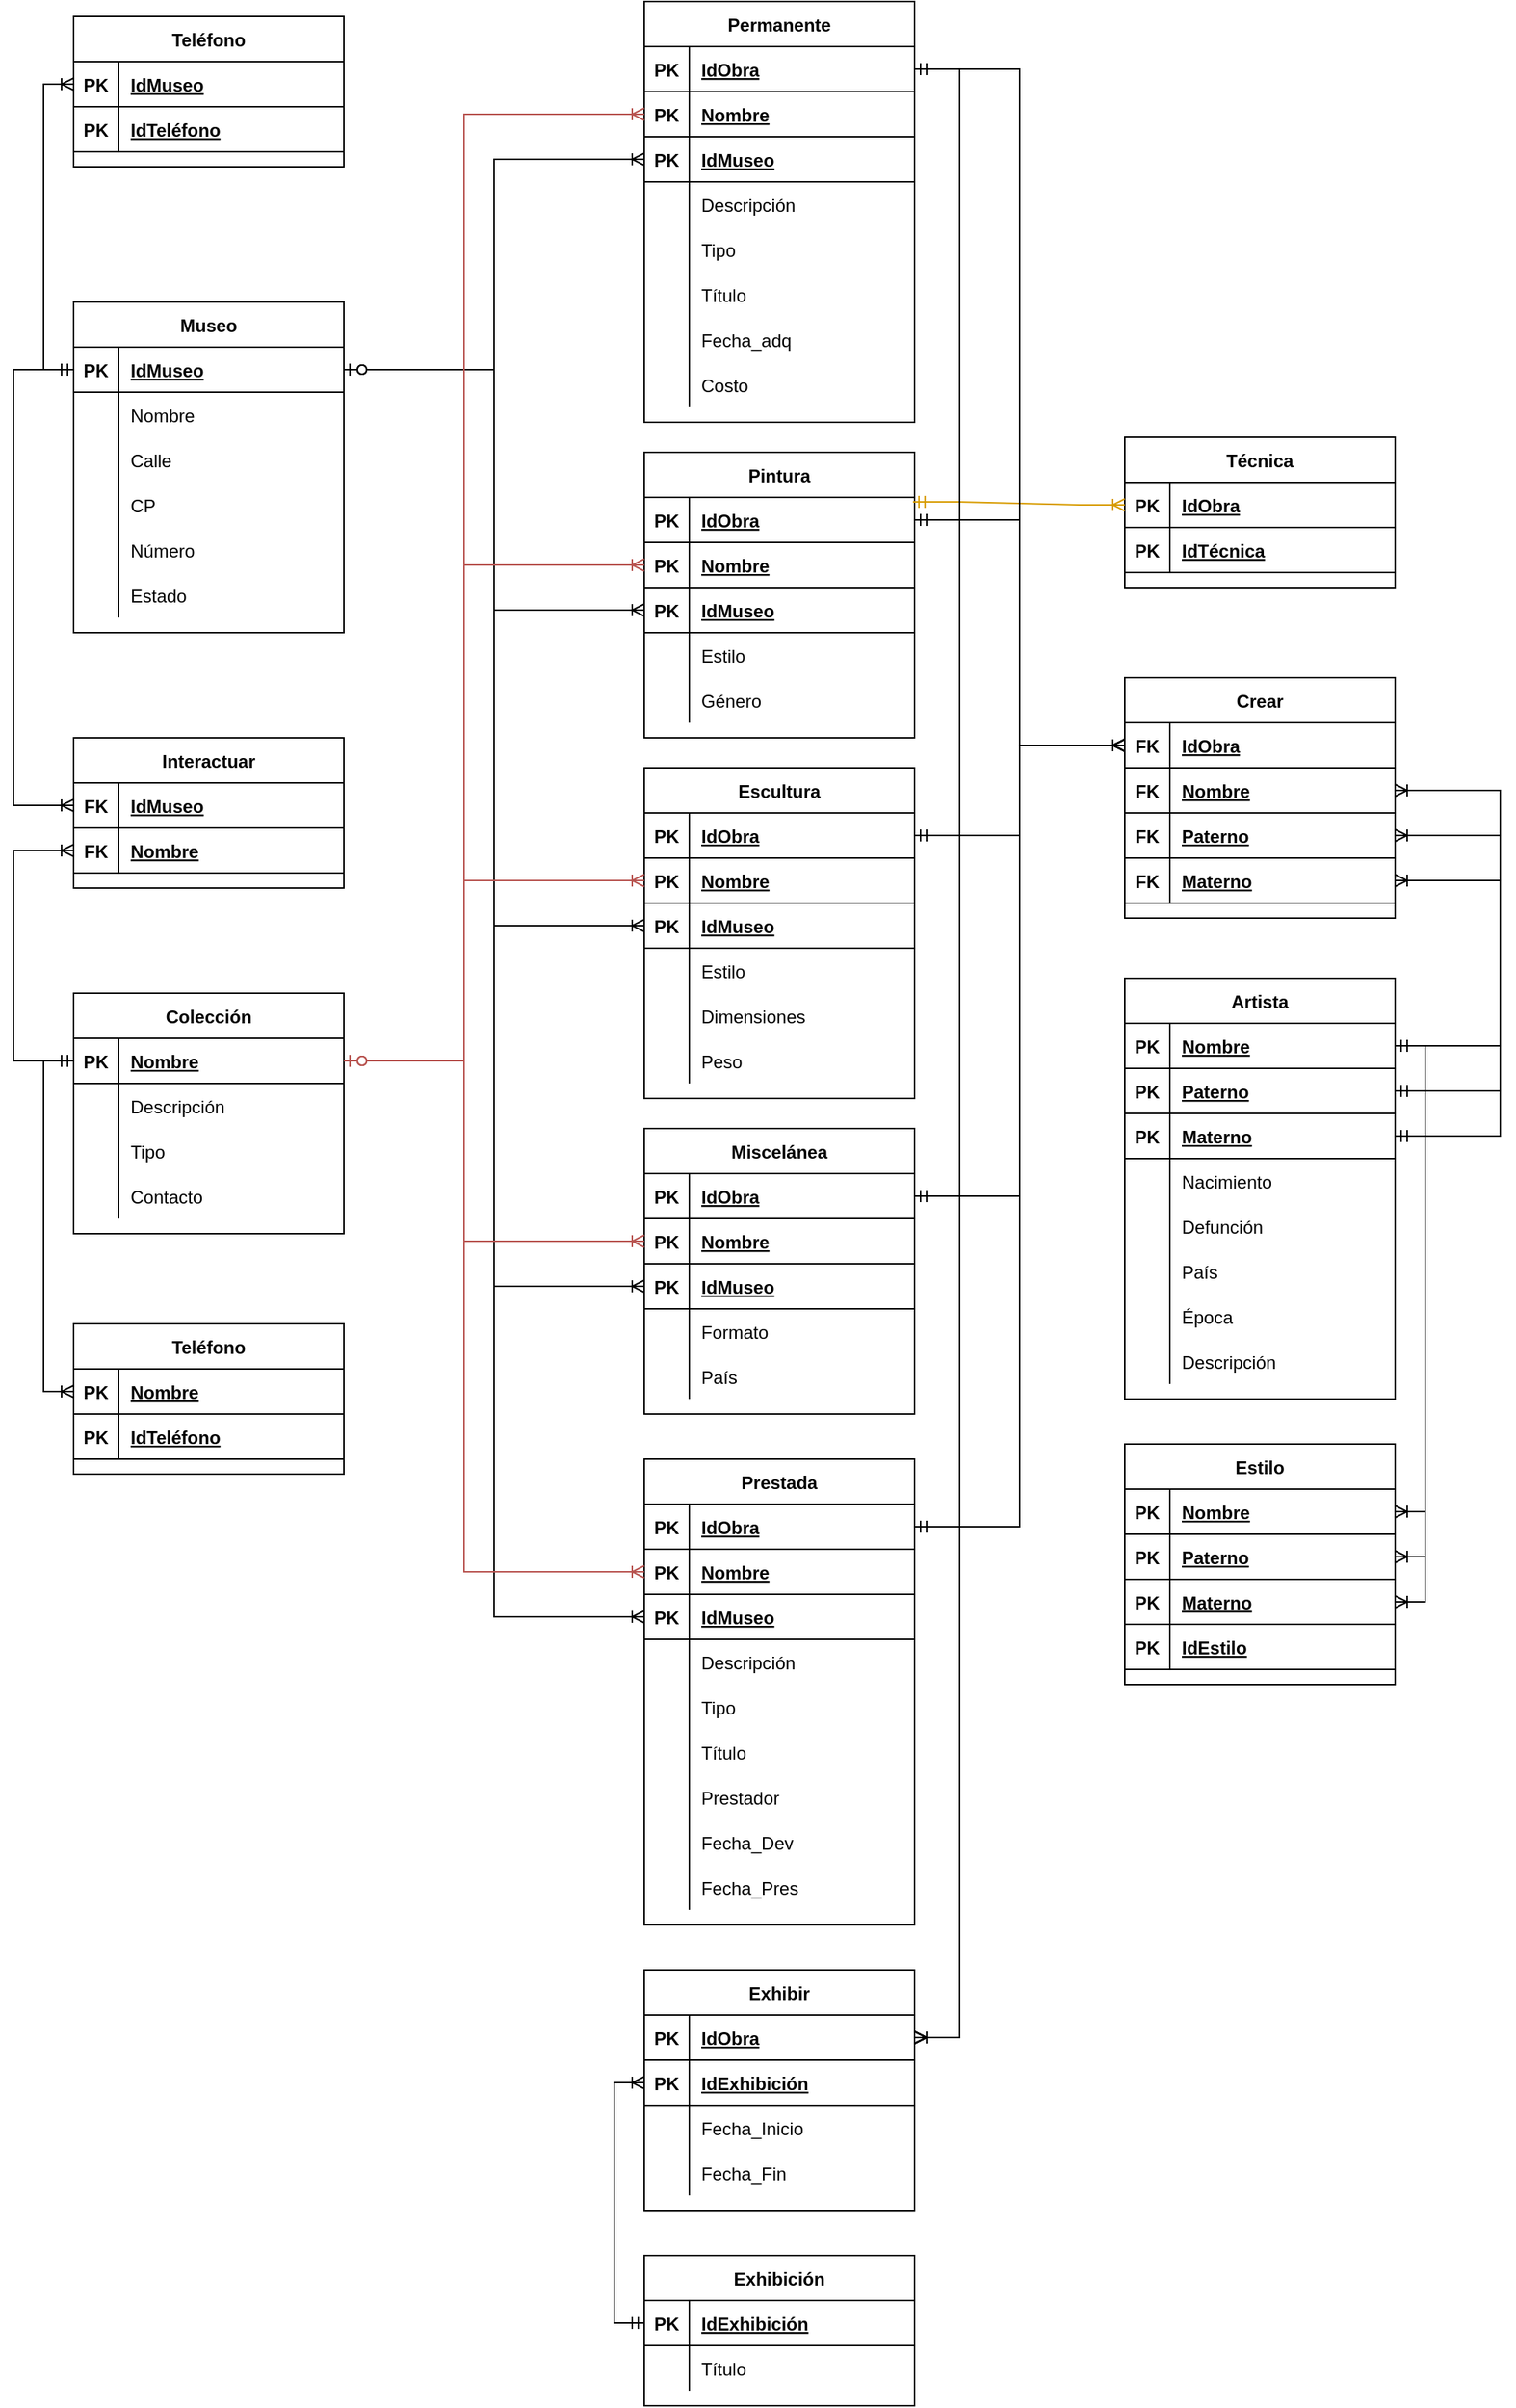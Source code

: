 <?xml version="1.0" encoding="UTF-8"?>
<mxfile version="17.4.4" type="google"><diagram id="6a731a19-8d31-9384-78a2-239565b7b9f0" name="Page-1"><mxGraphModel dx="868" dy="1275" grid="1" gridSize="10" guides="1" tooltips="1" connect="1" arrows="1" fold="1" page="1" pageScale="1" pageWidth="1169" pageHeight="827" background="none" math="0" shadow="0"><root><mxCell id="0"/><mxCell id="1" parent="0"/><mxCell id="CFKyKmxvNXkdxwRSJbJs-1" value="Permanente" style="shape=table;startSize=30;container=1;collapsible=1;childLayout=tableLayout;fixedRows=1;rowLines=0;fontStyle=1;align=center;resizeLast=1;" vertex="1" parent="1"><mxGeometry x="820" y="-170" width="180" height="280" as="geometry"/></mxCell><mxCell id="CFKyKmxvNXkdxwRSJbJs-2" value="" style="shape=tableRow;horizontal=0;startSize=0;swimlaneHead=0;swimlaneBody=0;fillColor=none;collapsible=0;dropTarget=0;points=[[0,0.5],[1,0.5]];portConstraint=eastwest;top=0;left=0;right=0;bottom=1;" vertex="1" parent="CFKyKmxvNXkdxwRSJbJs-1"><mxGeometry y="30" width="180" height="30" as="geometry"/></mxCell><mxCell id="CFKyKmxvNXkdxwRSJbJs-3" value="PK" style="shape=partialRectangle;connectable=0;fillColor=none;top=0;left=0;bottom=0;right=0;fontStyle=1;overflow=hidden;" vertex="1" parent="CFKyKmxvNXkdxwRSJbJs-2"><mxGeometry width="30" height="30" as="geometry"><mxRectangle width="30" height="30" as="alternateBounds"/></mxGeometry></mxCell><mxCell id="CFKyKmxvNXkdxwRSJbJs-4" value="IdObra" style="shape=partialRectangle;connectable=0;fillColor=none;top=0;left=0;bottom=0;right=0;align=left;spacingLeft=6;fontStyle=5;overflow=hidden;" vertex="1" parent="CFKyKmxvNXkdxwRSJbJs-2"><mxGeometry x="30" width="150" height="30" as="geometry"><mxRectangle width="150" height="30" as="alternateBounds"/></mxGeometry></mxCell><mxCell id="CFKyKmxvNXkdxwRSJbJs-296" value="" style="shape=tableRow;horizontal=0;startSize=0;swimlaneHead=0;swimlaneBody=0;fillColor=none;collapsible=0;dropTarget=0;points=[[0,0.5],[1,0.5]];portConstraint=eastwest;top=0;left=0;right=0;bottom=1;" vertex="1" parent="CFKyKmxvNXkdxwRSJbJs-1"><mxGeometry y="60" width="180" height="30" as="geometry"/></mxCell><mxCell id="CFKyKmxvNXkdxwRSJbJs-297" value="PK" style="shape=partialRectangle;connectable=0;fillColor=none;top=0;left=0;bottom=0;right=0;fontStyle=1;overflow=hidden;" vertex="1" parent="CFKyKmxvNXkdxwRSJbJs-296"><mxGeometry width="30" height="30" as="geometry"><mxRectangle width="30" height="30" as="alternateBounds"/></mxGeometry></mxCell><mxCell id="CFKyKmxvNXkdxwRSJbJs-298" value="Nombre" style="shape=partialRectangle;connectable=0;fillColor=none;top=0;left=0;bottom=0;right=0;align=left;spacingLeft=6;fontStyle=5;overflow=hidden;" vertex="1" parent="CFKyKmxvNXkdxwRSJbJs-296"><mxGeometry x="30" width="150" height="30" as="geometry"><mxRectangle width="150" height="30" as="alternateBounds"/></mxGeometry></mxCell><mxCell id="CFKyKmxvNXkdxwRSJbJs-300" value="" style="shape=tableRow;horizontal=0;startSize=0;swimlaneHead=0;swimlaneBody=0;fillColor=none;collapsible=0;dropTarget=0;points=[[0,0.5],[1,0.5]];portConstraint=eastwest;top=0;left=0;right=0;bottom=1;" vertex="1" parent="CFKyKmxvNXkdxwRSJbJs-1"><mxGeometry y="90" width="180" height="30" as="geometry"/></mxCell><mxCell id="CFKyKmxvNXkdxwRSJbJs-301" value="PK" style="shape=partialRectangle;connectable=0;fillColor=none;top=0;left=0;bottom=0;right=0;fontStyle=1;overflow=hidden;" vertex="1" parent="CFKyKmxvNXkdxwRSJbJs-300"><mxGeometry width="30" height="30" as="geometry"><mxRectangle width="30" height="30" as="alternateBounds"/></mxGeometry></mxCell><mxCell id="CFKyKmxvNXkdxwRSJbJs-302" value="IdMuseo" style="shape=partialRectangle;connectable=0;fillColor=none;top=0;left=0;bottom=0;right=0;align=left;spacingLeft=6;fontStyle=5;overflow=hidden;" vertex="1" parent="CFKyKmxvNXkdxwRSJbJs-300"><mxGeometry x="30" width="150" height="30" as="geometry"><mxRectangle width="150" height="30" as="alternateBounds"/></mxGeometry></mxCell><mxCell id="CFKyKmxvNXkdxwRSJbJs-5" value="" style="shape=tableRow;horizontal=0;startSize=0;swimlaneHead=0;swimlaneBody=0;fillColor=none;collapsible=0;dropTarget=0;points=[[0,0.5],[1,0.5]];portConstraint=eastwest;top=0;left=0;right=0;bottom=0;" vertex="1" parent="CFKyKmxvNXkdxwRSJbJs-1"><mxGeometry y="120" width="180" height="30" as="geometry"/></mxCell><mxCell id="CFKyKmxvNXkdxwRSJbJs-6" value="" style="shape=partialRectangle;connectable=0;fillColor=none;top=0;left=0;bottom=0;right=0;editable=1;overflow=hidden;" vertex="1" parent="CFKyKmxvNXkdxwRSJbJs-5"><mxGeometry width="30" height="30" as="geometry"><mxRectangle width="30" height="30" as="alternateBounds"/></mxGeometry></mxCell><mxCell id="CFKyKmxvNXkdxwRSJbJs-7" value="Descripción    " style="shape=partialRectangle;connectable=0;fillColor=none;top=0;left=0;bottom=0;right=0;align=left;spacingLeft=6;overflow=hidden;" vertex="1" parent="CFKyKmxvNXkdxwRSJbJs-5"><mxGeometry x="30" width="150" height="30" as="geometry"><mxRectangle width="150" height="30" as="alternateBounds"/></mxGeometry></mxCell><mxCell id="CFKyKmxvNXkdxwRSJbJs-8" value="" style="shape=tableRow;horizontal=0;startSize=0;swimlaneHead=0;swimlaneBody=0;fillColor=none;collapsible=0;dropTarget=0;points=[[0,0.5],[1,0.5]];portConstraint=eastwest;top=0;left=0;right=0;bottom=0;" vertex="1" parent="CFKyKmxvNXkdxwRSJbJs-1"><mxGeometry y="150" width="180" height="30" as="geometry"/></mxCell><mxCell id="CFKyKmxvNXkdxwRSJbJs-9" value="" style="shape=partialRectangle;connectable=0;fillColor=none;top=0;left=0;bottom=0;right=0;editable=1;overflow=hidden;" vertex="1" parent="CFKyKmxvNXkdxwRSJbJs-8"><mxGeometry width="30" height="30" as="geometry"><mxRectangle width="30" height="30" as="alternateBounds"/></mxGeometry></mxCell><mxCell id="CFKyKmxvNXkdxwRSJbJs-10" value="Tipo" style="shape=partialRectangle;connectable=0;fillColor=none;top=0;left=0;bottom=0;right=0;align=left;spacingLeft=6;overflow=hidden;" vertex="1" parent="CFKyKmxvNXkdxwRSJbJs-8"><mxGeometry x="30" width="150" height="30" as="geometry"><mxRectangle width="150" height="30" as="alternateBounds"/></mxGeometry></mxCell><mxCell id="CFKyKmxvNXkdxwRSJbJs-15" value="" style="shape=tableRow;horizontal=0;startSize=0;swimlaneHead=0;swimlaneBody=0;fillColor=none;collapsible=0;dropTarget=0;points=[[0,0.5],[1,0.5]];portConstraint=eastwest;top=0;left=0;right=0;bottom=0;" vertex="1" parent="CFKyKmxvNXkdxwRSJbJs-1"><mxGeometry y="180" width="180" height="30" as="geometry"/></mxCell><mxCell id="CFKyKmxvNXkdxwRSJbJs-16" value="" style="shape=partialRectangle;connectable=0;fillColor=none;top=0;left=0;bottom=0;right=0;editable=1;overflow=hidden;" vertex="1" parent="CFKyKmxvNXkdxwRSJbJs-15"><mxGeometry width="30" height="30" as="geometry"><mxRectangle width="30" height="30" as="alternateBounds"/></mxGeometry></mxCell><mxCell id="CFKyKmxvNXkdxwRSJbJs-17" value="Título" style="shape=partialRectangle;connectable=0;fillColor=none;top=0;left=0;bottom=0;right=0;align=left;spacingLeft=6;overflow=hidden;" vertex="1" parent="CFKyKmxvNXkdxwRSJbJs-15"><mxGeometry x="30" width="150" height="30" as="geometry"><mxRectangle width="150" height="30" as="alternateBounds"/></mxGeometry></mxCell><mxCell id="CFKyKmxvNXkdxwRSJbJs-34" value="" style="shape=tableRow;horizontal=0;startSize=0;swimlaneHead=0;swimlaneBody=0;fillColor=none;collapsible=0;dropTarget=0;points=[[0,0.5],[1,0.5]];portConstraint=eastwest;top=0;left=0;right=0;bottom=0;" vertex="1" parent="CFKyKmxvNXkdxwRSJbJs-1"><mxGeometry y="210" width="180" height="30" as="geometry"/></mxCell><mxCell id="CFKyKmxvNXkdxwRSJbJs-35" value="" style="shape=partialRectangle;connectable=0;fillColor=none;top=0;left=0;bottom=0;right=0;editable=1;overflow=hidden;" vertex="1" parent="CFKyKmxvNXkdxwRSJbJs-34"><mxGeometry width="30" height="30" as="geometry"><mxRectangle width="30" height="30" as="alternateBounds"/></mxGeometry></mxCell><mxCell id="CFKyKmxvNXkdxwRSJbJs-36" value="Fecha_adq" style="shape=partialRectangle;connectable=0;fillColor=none;top=0;left=0;bottom=0;right=0;align=left;spacingLeft=6;overflow=hidden;" vertex="1" parent="CFKyKmxvNXkdxwRSJbJs-34"><mxGeometry x="30" width="150" height="30" as="geometry"><mxRectangle width="150" height="30" as="alternateBounds"/></mxGeometry></mxCell><mxCell id="CFKyKmxvNXkdxwRSJbJs-11" value="" style="shape=tableRow;horizontal=0;startSize=0;swimlaneHead=0;swimlaneBody=0;fillColor=none;collapsible=0;dropTarget=0;points=[[0,0.5],[1,0.5]];portConstraint=eastwest;top=0;left=0;right=0;bottom=0;" vertex="1" parent="CFKyKmxvNXkdxwRSJbJs-1"><mxGeometry y="240" width="180" height="30" as="geometry"/></mxCell><mxCell id="CFKyKmxvNXkdxwRSJbJs-12" value="" style="shape=partialRectangle;connectable=0;fillColor=none;top=0;left=0;bottom=0;right=0;editable=1;overflow=hidden;" vertex="1" parent="CFKyKmxvNXkdxwRSJbJs-11"><mxGeometry width="30" height="30" as="geometry"><mxRectangle width="30" height="30" as="alternateBounds"/></mxGeometry></mxCell><mxCell id="CFKyKmxvNXkdxwRSJbJs-13" value="Costo" style="shape=partialRectangle;connectable=0;fillColor=none;top=0;left=0;bottom=0;right=0;align=left;spacingLeft=6;overflow=hidden;" vertex="1" parent="CFKyKmxvNXkdxwRSJbJs-11"><mxGeometry x="30" width="150" height="30" as="geometry"><mxRectangle width="150" height="30" as="alternateBounds"/></mxGeometry></mxCell><mxCell id="CFKyKmxvNXkdxwRSJbJs-18" value="Prestada" style="shape=table;startSize=30;container=1;collapsible=1;childLayout=tableLayout;fixedRows=1;rowLines=0;fontStyle=1;align=center;resizeLast=1;" vertex="1" parent="1"><mxGeometry x="820" y="800" width="180" height="310" as="geometry"/></mxCell><mxCell id="CFKyKmxvNXkdxwRSJbJs-19" value="" style="shape=tableRow;horizontal=0;startSize=0;swimlaneHead=0;swimlaneBody=0;fillColor=none;collapsible=0;dropTarget=0;points=[[0,0.5],[1,0.5]];portConstraint=eastwest;top=0;left=0;right=0;bottom=1;" vertex="1" parent="CFKyKmxvNXkdxwRSJbJs-18"><mxGeometry y="30" width="180" height="30" as="geometry"/></mxCell><mxCell id="CFKyKmxvNXkdxwRSJbJs-20" value="PK" style="shape=partialRectangle;connectable=0;fillColor=none;top=0;left=0;bottom=0;right=0;fontStyle=1;overflow=hidden;" vertex="1" parent="CFKyKmxvNXkdxwRSJbJs-19"><mxGeometry width="30" height="30" as="geometry"><mxRectangle width="30" height="30" as="alternateBounds"/></mxGeometry></mxCell><mxCell id="CFKyKmxvNXkdxwRSJbJs-21" value="IdObra" style="shape=partialRectangle;connectable=0;fillColor=none;top=0;left=0;bottom=0;right=0;align=left;spacingLeft=6;fontStyle=5;overflow=hidden;" vertex="1" parent="CFKyKmxvNXkdxwRSJbJs-19"><mxGeometry x="30" width="150" height="30" as="geometry"><mxRectangle width="150" height="30" as="alternateBounds"/></mxGeometry></mxCell><mxCell id="CFKyKmxvNXkdxwRSJbJs-328" value="" style="shape=tableRow;horizontal=0;startSize=0;swimlaneHead=0;swimlaneBody=0;fillColor=none;collapsible=0;dropTarget=0;points=[[0,0.5],[1,0.5]];portConstraint=eastwest;top=0;left=0;right=0;bottom=1;" vertex="1" parent="CFKyKmxvNXkdxwRSJbJs-18"><mxGeometry y="60" width="180" height="30" as="geometry"/></mxCell><mxCell id="CFKyKmxvNXkdxwRSJbJs-329" value="PK" style="shape=partialRectangle;connectable=0;fillColor=none;top=0;left=0;bottom=0;right=0;fontStyle=1;overflow=hidden;" vertex="1" parent="CFKyKmxvNXkdxwRSJbJs-328"><mxGeometry width="30" height="30" as="geometry"><mxRectangle width="30" height="30" as="alternateBounds"/></mxGeometry></mxCell><mxCell id="CFKyKmxvNXkdxwRSJbJs-330" value="Nombre" style="shape=partialRectangle;connectable=0;fillColor=none;top=0;left=0;bottom=0;right=0;align=left;spacingLeft=6;fontStyle=5;overflow=hidden;" vertex="1" parent="CFKyKmxvNXkdxwRSJbJs-328"><mxGeometry x="30" width="150" height="30" as="geometry"><mxRectangle width="150" height="30" as="alternateBounds"/></mxGeometry></mxCell><mxCell id="CFKyKmxvNXkdxwRSJbJs-332" value="" style="shape=tableRow;horizontal=0;startSize=0;swimlaneHead=0;swimlaneBody=0;fillColor=none;collapsible=0;dropTarget=0;points=[[0,0.5],[1,0.5]];portConstraint=eastwest;top=0;left=0;right=0;bottom=1;" vertex="1" parent="CFKyKmxvNXkdxwRSJbJs-18"><mxGeometry y="90" width="180" height="30" as="geometry"/></mxCell><mxCell id="CFKyKmxvNXkdxwRSJbJs-333" value="PK" style="shape=partialRectangle;connectable=0;fillColor=none;top=0;left=0;bottom=0;right=0;fontStyle=1;overflow=hidden;" vertex="1" parent="CFKyKmxvNXkdxwRSJbJs-332"><mxGeometry width="30" height="30" as="geometry"><mxRectangle width="30" height="30" as="alternateBounds"/></mxGeometry></mxCell><mxCell id="CFKyKmxvNXkdxwRSJbJs-334" value="IdMuseo" style="shape=partialRectangle;connectable=0;fillColor=none;top=0;left=0;bottom=0;right=0;align=left;spacingLeft=6;fontStyle=5;overflow=hidden;" vertex="1" parent="CFKyKmxvNXkdxwRSJbJs-332"><mxGeometry x="30" width="150" height="30" as="geometry"><mxRectangle width="150" height="30" as="alternateBounds"/></mxGeometry></mxCell><mxCell id="CFKyKmxvNXkdxwRSJbJs-22" value="" style="shape=tableRow;horizontal=0;startSize=0;swimlaneHead=0;swimlaneBody=0;fillColor=none;collapsible=0;dropTarget=0;points=[[0,0.5],[1,0.5]];portConstraint=eastwest;top=0;left=0;right=0;bottom=0;" vertex="1" parent="CFKyKmxvNXkdxwRSJbJs-18"><mxGeometry y="120" width="180" height="30" as="geometry"/></mxCell><mxCell id="CFKyKmxvNXkdxwRSJbJs-23" value="" style="shape=partialRectangle;connectable=0;fillColor=none;top=0;left=0;bottom=0;right=0;editable=1;overflow=hidden;" vertex="1" parent="CFKyKmxvNXkdxwRSJbJs-22"><mxGeometry width="30" height="30" as="geometry"><mxRectangle width="30" height="30" as="alternateBounds"/></mxGeometry></mxCell><mxCell id="CFKyKmxvNXkdxwRSJbJs-24" value="Descripción    " style="shape=partialRectangle;connectable=0;fillColor=none;top=0;left=0;bottom=0;right=0;align=left;spacingLeft=6;overflow=hidden;" vertex="1" parent="CFKyKmxvNXkdxwRSJbJs-22"><mxGeometry x="30" width="150" height="30" as="geometry"><mxRectangle width="150" height="30" as="alternateBounds"/></mxGeometry></mxCell><mxCell id="CFKyKmxvNXkdxwRSJbJs-25" value="" style="shape=tableRow;horizontal=0;startSize=0;swimlaneHead=0;swimlaneBody=0;fillColor=none;collapsible=0;dropTarget=0;points=[[0,0.5],[1,0.5]];portConstraint=eastwest;top=0;left=0;right=0;bottom=0;" vertex="1" parent="CFKyKmxvNXkdxwRSJbJs-18"><mxGeometry y="150" width="180" height="30" as="geometry"/></mxCell><mxCell id="CFKyKmxvNXkdxwRSJbJs-26" value="" style="shape=partialRectangle;connectable=0;fillColor=none;top=0;left=0;bottom=0;right=0;editable=1;overflow=hidden;" vertex="1" parent="CFKyKmxvNXkdxwRSJbJs-25"><mxGeometry width="30" height="30" as="geometry"><mxRectangle width="30" height="30" as="alternateBounds"/></mxGeometry></mxCell><mxCell id="CFKyKmxvNXkdxwRSJbJs-27" value="Tipo" style="shape=partialRectangle;connectable=0;fillColor=none;top=0;left=0;bottom=0;right=0;align=left;spacingLeft=6;overflow=hidden;" vertex="1" parent="CFKyKmxvNXkdxwRSJbJs-25"><mxGeometry x="30" width="150" height="30" as="geometry"><mxRectangle width="150" height="30" as="alternateBounds"/></mxGeometry></mxCell><mxCell id="CFKyKmxvNXkdxwRSJbJs-28" value="" style="shape=tableRow;horizontal=0;startSize=0;swimlaneHead=0;swimlaneBody=0;fillColor=none;collapsible=0;dropTarget=0;points=[[0,0.5],[1,0.5]];portConstraint=eastwest;top=0;left=0;right=0;bottom=0;" vertex="1" parent="CFKyKmxvNXkdxwRSJbJs-18"><mxGeometry y="180" width="180" height="30" as="geometry"/></mxCell><mxCell id="CFKyKmxvNXkdxwRSJbJs-29" value="" style="shape=partialRectangle;connectable=0;fillColor=none;top=0;left=0;bottom=0;right=0;editable=1;overflow=hidden;" vertex="1" parent="CFKyKmxvNXkdxwRSJbJs-28"><mxGeometry width="30" height="30" as="geometry"><mxRectangle width="30" height="30" as="alternateBounds"/></mxGeometry></mxCell><mxCell id="CFKyKmxvNXkdxwRSJbJs-30" value="Título" style="shape=partialRectangle;connectable=0;fillColor=none;top=0;left=0;bottom=0;right=0;align=left;spacingLeft=6;overflow=hidden;" vertex="1" parent="CFKyKmxvNXkdxwRSJbJs-28"><mxGeometry x="30" width="150" height="30" as="geometry"><mxRectangle width="150" height="30" as="alternateBounds"/></mxGeometry></mxCell><mxCell id="CFKyKmxvNXkdxwRSJbJs-31" value="" style="shape=tableRow;horizontal=0;startSize=0;swimlaneHead=0;swimlaneBody=0;fillColor=none;collapsible=0;dropTarget=0;points=[[0,0.5],[1,0.5]];portConstraint=eastwest;top=0;left=0;right=0;bottom=0;" vertex="1" parent="CFKyKmxvNXkdxwRSJbJs-18"><mxGeometry y="210" width="180" height="30" as="geometry"/></mxCell><mxCell id="CFKyKmxvNXkdxwRSJbJs-32" value="" style="shape=partialRectangle;connectable=0;fillColor=none;top=0;left=0;bottom=0;right=0;editable=1;overflow=hidden;" vertex="1" parent="CFKyKmxvNXkdxwRSJbJs-31"><mxGeometry width="30" height="30" as="geometry"><mxRectangle width="30" height="30" as="alternateBounds"/></mxGeometry></mxCell><mxCell id="CFKyKmxvNXkdxwRSJbJs-33" value="Prestador" style="shape=partialRectangle;connectable=0;fillColor=none;top=0;left=0;bottom=0;right=0;align=left;spacingLeft=6;overflow=hidden;" vertex="1" parent="CFKyKmxvNXkdxwRSJbJs-31"><mxGeometry x="30" width="150" height="30" as="geometry"><mxRectangle width="150" height="30" as="alternateBounds"/></mxGeometry></mxCell><mxCell id="CFKyKmxvNXkdxwRSJbJs-40" value="" style="shape=tableRow;horizontal=0;startSize=0;swimlaneHead=0;swimlaneBody=0;fillColor=none;collapsible=0;dropTarget=0;points=[[0,0.5],[1,0.5]];portConstraint=eastwest;top=0;left=0;right=0;bottom=0;" vertex="1" parent="CFKyKmxvNXkdxwRSJbJs-18"><mxGeometry y="240" width="180" height="30" as="geometry"/></mxCell><mxCell id="CFKyKmxvNXkdxwRSJbJs-41" value="" style="shape=partialRectangle;connectable=0;fillColor=none;top=0;left=0;bottom=0;right=0;editable=1;overflow=hidden;" vertex="1" parent="CFKyKmxvNXkdxwRSJbJs-40"><mxGeometry width="30" height="30" as="geometry"><mxRectangle width="30" height="30" as="alternateBounds"/></mxGeometry></mxCell><mxCell id="CFKyKmxvNXkdxwRSJbJs-42" value="Fecha_Dev" style="shape=partialRectangle;connectable=0;fillColor=none;top=0;left=0;bottom=0;right=0;align=left;spacingLeft=6;overflow=hidden;" vertex="1" parent="CFKyKmxvNXkdxwRSJbJs-40"><mxGeometry x="30" width="150" height="30" as="geometry"><mxRectangle width="150" height="30" as="alternateBounds"/></mxGeometry></mxCell><mxCell id="CFKyKmxvNXkdxwRSJbJs-37" value="" style="shape=tableRow;horizontal=0;startSize=0;swimlaneHead=0;swimlaneBody=0;fillColor=none;collapsible=0;dropTarget=0;points=[[0,0.5],[1,0.5]];portConstraint=eastwest;top=0;left=0;right=0;bottom=0;" vertex="1" parent="CFKyKmxvNXkdxwRSJbJs-18"><mxGeometry y="270" width="180" height="30" as="geometry"/></mxCell><mxCell id="CFKyKmxvNXkdxwRSJbJs-38" value="" style="shape=partialRectangle;connectable=0;fillColor=none;top=0;left=0;bottom=0;right=0;editable=1;overflow=hidden;" vertex="1" parent="CFKyKmxvNXkdxwRSJbJs-37"><mxGeometry width="30" height="30" as="geometry"><mxRectangle width="30" height="30" as="alternateBounds"/></mxGeometry></mxCell><mxCell id="CFKyKmxvNXkdxwRSJbJs-39" value="Fecha_Pres" style="shape=partialRectangle;connectable=0;fillColor=none;top=0;left=0;bottom=0;right=0;align=left;spacingLeft=6;overflow=hidden;" vertex="1" parent="CFKyKmxvNXkdxwRSJbJs-37"><mxGeometry x="30" width="150" height="30" as="geometry"><mxRectangle width="150" height="30" as="alternateBounds"/></mxGeometry></mxCell><mxCell id="CFKyKmxvNXkdxwRSJbJs-43" value="Pintura" style="shape=table;startSize=30;container=1;collapsible=1;childLayout=tableLayout;fixedRows=1;rowLines=0;fontStyle=1;align=center;resizeLast=1;" vertex="1" parent="1"><mxGeometry x="820" y="130" width="180" height="190" as="geometry"/></mxCell><mxCell id="CFKyKmxvNXkdxwRSJbJs-44" value="" style="shape=tableRow;horizontal=0;startSize=0;swimlaneHead=0;swimlaneBody=0;fillColor=none;collapsible=0;dropTarget=0;points=[[0,0.5],[1,0.5]];portConstraint=eastwest;top=0;left=0;right=0;bottom=1;" vertex="1" parent="CFKyKmxvNXkdxwRSJbJs-43"><mxGeometry y="30" width="180" height="30" as="geometry"/></mxCell><mxCell id="CFKyKmxvNXkdxwRSJbJs-45" value="PK" style="shape=partialRectangle;connectable=0;fillColor=none;top=0;left=0;bottom=0;right=0;fontStyle=1;overflow=hidden;" vertex="1" parent="CFKyKmxvNXkdxwRSJbJs-44"><mxGeometry width="30" height="30" as="geometry"><mxRectangle width="30" height="30" as="alternateBounds"/></mxGeometry></mxCell><mxCell id="CFKyKmxvNXkdxwRSJbJs-46" value="IdObra" style="shape=partialRectangle;connectable=0;fillColor=none;top=0;left=0;bottom=0;right=0;align=left;spacingLeft=6;fontStyle=5;overflow=hidden;" vertex="1" parent="CFKyKmxvNXkdxwRSJbJs-44"><mxGeometry x="30" width="150" height="30" as="geometry"><mxRectangle width="150" height="30" as="alternateBounds"/></mxGeometry></mxCell><mxCell id="CFKyKmxvNXkdxwRSJbJs-304" value="" style="shape=tableRow;horizontal=0;startSize=0;swimlaneHead=0;swimlaneBody=0;fillColor=none;collapsible=0;dropTarget=0;points=[[0,0.5],[1,0.5]];portConstraint=eastwest;top=0;left=0;right=0;bottom=1;" vertex="1" parent="CFKyKmxvNXkdxwRSJbJs-43"><mxGeometry y="60" width="180" height="30" as="geometry"/></mxCell><mxCell id="CFKyKmxvNXkdxwRSJbJs-305" value="PK" style="shape=partialRectangle;connectable=0;fillColor=none;top=0;left=0;bottom=0;right=0;fontStyle=1;overflow=hidden;" vertex="1" parent="CFKyKmxvNXkdxwRSJbJs-304"><mxGeometry width="30" height="30" as="geometry"><mxRectangle width="30" height="30" as="alternateBounds"/></mxGeometry></mxCell><mxCell id="CFKyKmxvNXkdxwRSJbJs-306" value="Nombre" style="shape=partialRectangle;connectable=0;fillColor=none;top=0;left=0;bottom=0;right=0;align=left;spacingLeft=6;fontStyle=5;overflow=hidden;" vertex="1" parent="CFKyKmxvNXkdxwRSJbJs-304"><mxGeometry x="30" width="150" height="30" as="geometry"><mxRectangle width="150" height="30" as="alternateBounds"/></mxGeometry></mxCell><mxCell id="CFKyKmxvNXkdxwRSJbJs-308" value="" style="shape=tableRow;horizontal=0;startSize=0;swimlaneHead=0;swimlaneBody=0;fillColor=none;collapsible=0;dropTarget=0;points=[[0,0.5],[1,0.5]];portConstraint=eastwest;top=0;left=0;right=0;bottom=1;" vertex="1" parent="CFKyKmxvNXkdxwRSJbJs-43"><mxGeometry y="90" width="180" height="30" as="geometry"/></mxCell><mxCell id="CFKyKmxvNXkdxwRSJbJs-309" value="PK" style="shape=partialRectangle;connectable=0;fillColor=none;top=0;left=0;bottom=0;right=0;fontStyle=1;overflow=hidden;" vertex="1" parent="CFKyKmxvNXkdxwRSJbJs-308"><mxGeometry width="30" height="30" as="geometry"><mxRectangle width="30" height="30" as="alternateBounds"/></mxGeometry></mxCell><mxCell id="CFKyKmxvNXkdxwRSJbJs-310" value="IdMuseo" style="shape=partialRectangle;connectable=0;fillColor=none;top=0;left=0;bottom=0;right=0;align=left;spacingLeft=6;fontStyle=5;overflow=hidden;" vertex="1" parent="CFKyKmxvNXkdxwRSJbJs-308"><mxGeometry x="30" width="150" height="30" as="geometry"><mxRectangle width="150" height="30" as="alternateBounds"/></mxGeometry></mxCell><mxCell id="CFKyKmxvNXkdxwRSJbJs-47" value="" style="shape=tableRow;horizontal=0;startSize=0;swimlaneHead=0;swimlaneBody=0;fillColor=none;collapsible=0;dropTarget=0;points=[[0,0.5],[1,0.5]];portConstraint=eastwest;top=0;left=0;right=0;bottom=0;" vertex="1" parent="CFKyKmxvNXkdxwRSJbJs-43"><mxGeometry y="120" width="180" height="30" as="geometry"/></mxCell><mxCell id="CFKyKmxvNXkdxwRSJbJs-48" value="" style="shape=partialRectangle;connectable=0;fillColor=none;top=0;left=0;bottom=0;right=0;editable=1;overflow=hidden;" vertex="1" parent="CFKyKmxvNXkdxwRSJbJs-47"><mxGeometry width="30" height="30" as="geometry"><mxRectangle width="30" height="30" as="alternateBounds"/></mxGeometry></mxCell><mxCell id="CFKyKmxvNXkdxwRSJbJs-49" value="Estilo" style="shape=partialRectangle;connectable=0;fillColor=none;top=0;left=0;bottom=0;right=0;align=left;spacingLeft=6;overflow=hidden;" vertex="1" parent="CFKyKmxvNXkdxwRSJbJs-47"><mxGeometry x="30" width="150" height="30" as="geometry"><mxRectangle width="150" height="30" as="alternateBounds"/></mxGeometry></mxCell><mxCell id="CFKyKmxvNXkdxwRSJbJs-50" value="" style="shape=tableRow;horizontal=0;startSize=0;swimlaneHead=0;swimlaneBody=0;fillColor=none;collapsible=0;dropTarget=0;points=[[0,0.5],[1,0.5]];portConstraint=eastwest;top=0;left=0;right=0;bottom=0;" vertex="1" parent="CFKyKmxvNXkdxwRSJbJs-43"><mxGeometry y="150" width="180" height="30" as="geometry"/></mxCell><mxCell id="CFKyKmxvNXkdxwRSJbJs-51" value="" style="shape=partialRectangle;connectable=0;fillColor=none;top=0;left=0;bottom=0;right=0;editable=1;overflow=hidden;" vertex="1" parent="CFKyKmxvNXkdxwRSJbJs-50"><mxGeometry width="30" height="30" as="geometry"><mxRectangle width="30" height="30" as="alternateBounds"/></mxGeometry></mxCell><mxCell id="CFKyKmxvNXkdxwRSJbJs-52" value="Género" style="shape=partialRectangle;connectable=0;fillColor=none;top=0;left=0;bottom=0;right=0;align=left;spacingLeft=6;overflow=hidden;" vertex="1" parent="CFKyKmxvNXkdxwRSJbJs-50"><mxGeometry x="30" width="150" height="30" as="geometry"><mxRectangle width="150" height="30" as="alternateBounds"/></mxGeometry></mxCell><mxCell id="CFKyKmxvNXkdxwRSJbJs-56" value="Técnica" style="shape=table;startSize=30;container=1;collapsible=1;childLayout=tableLayout;fixedRows=1;rowLines=0;fontStyle=1;align=center;resizeLast=1;" vertex="1" parent="1"><mxGeometry x="1140" y="120" width="180" height="100" as="geometry"/></mxCell><mxCell id="CFKyKmxvNXkdxwRSJbJs-57" value="" style="shape=tableRow;horizontal=0;startSize=0;swimlaneHead=0;swimlaneBody=0;fillColor=none;collapsible=0;dropTarget=0;points=[[0,0.5],[1,0.5]];portConstraint=eastwest;top=0;left=0;right=0;bottom=1;" vertex="1" parent="CFKyKmxvNXkdxwRSJbJs-56"><mxGeometry y="30" width="180" height="30" as="geometry"/></mxCell><mxCell id="CFKyKmxvNXkdxwRSJbJs-58" value="PK" style="shape=partialRectangle;connectable=0;fillColor=none;top=0;left=0;bottom=0;right=0;fontStyle=1;overflow=hidden;" vertex="1" parent="CFKyKmxvNXkdxwRSJbJs-57"><mxGeometry width="30" height="30" as="geometry"><mxRectangle width="30" height="30" as="alternateBounds"/></mxGeometry></mxCell><mxCell id="CFKyKmxvNXkdxwRSJbJs-59" value="IdObra" style="shape=partialRectangle;connectable=0;fillColor=none;top=0;left=0;bottom=0;right=0;align=left;spacingLeft=6;fontStyle=5;overflow=hidden;" vertex="1" parent="CFKyKmxvNXkdxwRSJbJs-57"><mxGeometry x="30" width="150" height="30" as="geometry"><mxRectangle width="150" height="30" as="alternateBounds"/></mxGeometry></mxCell><mxCell id="CFKyKmxvNXkdxwRSJbJs-70" value="" style="shape=tableRow;horizontal=0;startSize=0;swimlaneHead=0;swimlaneBody=0;fillColor=none;collapsible=0;dropTarget=0;points=[[0,0.5],[1,0.5]];portConstraint=eastwest;top=0;left=0;right=0;bottom=1;" vertex="1" parent="CFKyKmxvNXkdxwRSJbJs-56"><mxGeometry y="60" width="180" height="30" as="geometry"/></mxCell><mxCell id="CFKyKmxvNXkdxwRSJbJs-71" value="PK" style="shape=partialRectangle;connectable=0;fillColor=none;top=0;left=0;bottom=0;right=0;fontStyle=1;overflow=hidden;" vertex="1" parent="CFKyKmxvNXkdxwRSJbJs-70"><mxGeometry width="30" height="30" as="geometry"><mxRectangle width="30" height="30" as="alternateBounds"/></mxGeometry></mxCell><mxCell id="CFKyKmxvNXkdxwRSJbJs-72" value="IdTécnica" style="shape=partialRectangle;connectable=0;fillColor=none;top=0;left=0;bottom=0;right=0;align=left;spacingLeft=6;fontStyle=5;overflow=hidden;" vertex="1" parent="CFKyKmxvNXkdxwRSJbJs-70"><mxGeometry x="30" width="150" height="30" as="geometry"><mxRectangle width="150" height="30" as="alternateBounds"/></mxGeometry></mxCell><mxCell id="CFKyKmxvNXkdxwRSJbJs-73" value="Escultura" style="shape=table;startSize=30;container=1;collapsible=1;childLayout=tableLayout;fixedRows=1;rowLines=0;fontStyle=1;align=center;resizeLast=1;" vertex="1" parent="1"><mxGeometry x="820" y="340" width="180" height="220" as="geometry"/></mxCell><mxCell id="CFKyKmxvNXkdxwRSJbJs-74" value="" style="shape=tableRow;horizontal=0;startSize=0;swimlaneHead=0;swimlaneBody=0;fillColor=none;collapsible=0;dropTarget=0;points=[[0,0.5],[1,0.5]];portConstraint=eastwest;top=0;left=0;right=0;bottom=1;" vertex="1" parent="CFKyKmxvNXkdxwRSJbJs-73"><mxGeometry y="30" width="180" height="30" as="geometry"/></mxCell><mxCell id="CFKyKmxvNXkdxwRSJbJs-75" value="PK" style="shape=partialRectangle;connectable=0;fillColor=none;top=0;left=0;bottom=0;right=0;fontStyle=1;overflow=hidden;" vertex="1" parent="CFKyKmxvNXkdxwRSJbJs-74"><mxGeometry width="30" height="30" as="geometry"><mxRectangle width="30" height="30" as="alternateBounds"/></mxGeometry></mxCell><mxCell id="CFKyKmxvNXkdxwRSJbJs-76" value="IdObra" style="shape=partialRectangle;connectable=0;fillColor=none;top=0;left=0;bottom=0;right=0;align=left;spacingLeft=6;fontStyle=5;overflow=hidden;" vertex="1" parent="CFKyKmxvNXkdxwRSJbJs-74"><mxGeometry x="30" width="150" height="30" as="geometry"><mxRectangle width="150" height="30" as="alternateBounds"/></mxGeometry></mxCell><mxCell id="CFKyKmxvNXkdxwRSJbJs-312" value="" style="shape=tableRow;horizontal=0;startSize=0;swimlaneHead=0;swimlaneBody=0;fillColor=none;collapsible=0;dropTarget=0;points=[[0,0.5],[1,0.5]];portConstraint=eastwest;top=0;left=0;right=0;bottom=1;" vertex="1" parent="CFKyKmxvNXkdxwRSJbJs-73"><mxGeometry y="60" width="180" height="30" as="geometry"/></mxCell><mxCell id="CFKyKmxvNXkdxwRSJbJs-313" value="PK" style="shape=partialRectangle;connectable=0;fillColor=none;top=0;left=0;bottom=0;right=0;fontStyle=1;overflow=hidden;" vertex="1" parent="CFKyKmxvNXkdxwRSJbJs-312"><mxGeometry width="30" height="30" as="geometry"><mxRectangle width="30" height="30" as="alternateBounds"/></mxGeometry></mxCell><mxCell id="CFKyKmxvNXkdxwRSJbJs-314" value="Nombre" style="shape=partialRectangle;connectable=0;fillColor=none;top=0;left=0;bottom=0;right=0;align=left;spacingLeft=6;fontStyle=5;overflow=hidden;" vertex="1" parent="CFKyKmxvNXkdxwRSJbJs-312"><mxGeometry x="30" width="150" height="30" as="geometry"><mxRectangle width="150" height="30" as="alternateBounds"/></mxGeometry></mxCell><mxCell id="CFKyKmxvNXkdxwRSJbJs-316" value="" style="shape=tableRow;horizontal=0;startSize=0;swimlaneHead=0;swimlaneBody=0;fillColor=none;collapsible=0;dropTarget=0;points=[[0,0.5],[1,0.5]];portConstraint=eastwest;top=0;left=0;right=0;bottom=1;" vertex="1" parent="CFKyKmxvNXkdxwRSJbJs-73"><mxGeometry y="90" width="180" height="30" as="geometry"/></mxCell><mxCell id="CFKyKmxvNXkdxwRSJbJs-317" value="PK" style="shape=partialRectangle;connectable=0;fillColor=none;top=0;left=0;bottom=0;right=0;fontStyle=1;overflow=hidden;" vertex="1" parent="CFKyKmxvNXkdxwRSJbJs-316"><mxGeometry width="30" height="30" as="geometry"><mxRectangle width="30" height="30" as="alternateBounds"/></mxGeometry></mxCell><mxCell id="CFKyKmxvNXkdxwRSJbJs-318" value="IdMuseo" style="shape=partialRectangle;connectable=0;fillColor=none;top=0;left=0;bottom=0;right=0;align=left;spacingLeft=6;fontStyle=5;overflow=hidden;" vertex="1" parent="CFKyKmxvNXkdxwRSJbJs-316"><mxGeometry x="30" width="150" height="30" as="geometry"><mxRectangle width="150" height="30" as="alternateBounds"/></mxGeometry></mxCell><mxCell id="CFKyKmxvNXkdxwRSJbJs-77" value="" style="shape=tableRow;horizontal=0;startSize=0;swimlaneHead=0;swimlaneBody=0;fillColor=none;collapsible=0;dropTarget=0;points=[[0,0.5],[1,0.5]];portConstraint=eastwest;top=0;left=0;right=0;bottom=0;" vertex="1" parent="CFKyKmxvNXkdxwRSJbJs-73"><mxGeometry y="120" width="180" height="30" as="geometry"/></mxCell><mxCell id="CFKyKmxvNXkdxwRSJbJs-78" value="" style="shape=partialRectangle;connectable=0;fillColor=none;top=0;left=0;bottom=0;right=0;editable=1;overflow=hidden;" vertex="1" parent="CFKyKmxvNXkdxwRSJbJs-77"><mxGeometry width="30" height="30" as="geometry"><mxRectangle width="30" height="30" as="alternateBounds"/></mxGeometry></mxCell><mxCell id="CFKyKmxvNXkdxwRSJbJs-79" value="Estilo" style="shape=partialRectangle;connectable=0;fillColor=none;top=0;left=0;bottom=0;right=0;align=left;spacingLeft=6;overflow=hidden;" vertex="1" parent="CFKyKmxvNXkdxwRSJbJs-77"><mxGeometry x="30" width="150" height="30" as="geometry"><mxRectangle width="150" height="30" as="alternateBounds"/></mxGeometry></mxCell><mxCell id="CFKyKmxvNXkdxwRSJbJs-83" value="" style="shape=tableRow;horizontal=0;startSize=0;swimlaneHead=0;swimlaneBody=0;fillColor=none;collapsible=0;dropTarget=0;points=[[0,0.5],[1,0.5]];portConstraint=eastwest;top=0;left=0;right=0;bottom=0;" vertex="1" parent="CFKyKmxvNXkdxwRSJbJs-73"><mxGeometry y="150" width="180" height="30" as="geometry"/></mxCell><mxCell id="CFKyKmxvNXkdxwRSJbJs-84" value="" style="shape=partialRectangle;connectable=0;fillColor=none;top=0;left=0;bottom=0;right=0;editable=1;overflow=hidden;" vertex="1" parent="CFKyKmxvNXkdxwRSJbJs-83"><mxGeometry width="30" height="30" as="geometry"><mxRectangle width="30" height="30" as="alternateBounds"/></mxGeometry></mxCell><mxCell id="CFKyKmxvNXkdxwRSJbJs-85" value="Dimensiones" style="shape=partialRectangle;connectable=0;fillColor=none;top=0;left=0;bottom=0;right=0;align=left;spacingLeft=6;overflow=hidden;" vertex="1" parent="CFKyKmxvNXkdxwRSJbJs-83"><mxGeometry x="30" width="150" height="30" as="geometry"><mxRectangle width="150" height="30" as="alternateBounds"/></mxGeometry></mxCell><mxCell id="CFKyKmxvNXkdxwRSJbJs-80" value="" style="shape=tableRow;horizontal=0;startSize=0;swimlaneHead=0;swimlaneBody=0;fillColor=none;collapsible=0;dropTarget=0;points=[[0,0.5],[1,0.5]];portConstraint=eastwest;top=0;left=0;right=0;bottom=0;" vertex="1" parent="CFKyKmxvNXkdxwRSJbJs-73"><mxGeometry y="180" width="180" height="30" as="geometry"/></mxCell><mxCell id="CFKyKmxvNXkdxwRSJbJs-81" value="" style="shape=partialRectangle;connectable=0;fillColor=none;top=0;left=0;bottom=0;right=0;editable=1;overflow=hidden;" vertex="1" parent="CFKyKmxvNXkdxwRSJbJs-80"><mxGeometry width="30" height="30" as="geometry"><mxRectangle width="30" height="30" as="alternateBounds"/></mxGeometry></mxCell><mxCell id="CFKyKmxvNXkdxwRSJbJs-82" value="Peso" style="shape=partialRectangle;connectable=0;fillColor=none;top=0;left=0;bottom=0;right=0;align=left;spacingLeft=6;overflow=hidden;" vertex="1" parent="CFKyKmxvNXkdxwRSJbJs-80"><mxGeometry x="30" width="150" height="30" as="geometry"><mxRectangle width="150" height="30" as="alternateBounds"/></mxGeometry></mxCell><mxCell id="CFKyKmxvNXkdxwRSJbJs-86" value="Miscelánea" style="shape=table;startSize=30;container=1;collapsible=1;childLayout=tableLayout;fixedRows=1;rowLines=0;fontStyle=1;align=center;resizeLast=1;" vertex="1" parent="1"><mxGeometry x="820" y="580" width="180" height="190" as="geometry"/></mxCell><mxCell id="CFKyKmxvNXkdxwRSJbJs-87" value="" style="shape=tableRow;horizontal=0;startSize=0;swimlaneHead=0;swimlaneBody=0;fillColor=none;collapsible=0;dropTarget=0;points=[[0,0.5],[1,0.5]];portConstraint=eastwest;top=0;left=0;right=0;bottom=1;" vertex="1" parent="CFKyKmxvNXkdxwRSJbJs-86"><mxGeometry y="30" width="180" height="30" as="geometry"/></mxCell><mxCell id="CFKyKmxvNXkdxwRSJbJs-88" value="PK" style="shape=partialRectangle;connectable=0;fillColor=none;top=0;left=0;bottom=0;right=0;fontStyle=1;overflow=hidden;" vertex="1" parent="CFKyKmxvNXkdxwRSJbJs-87"><mxGeometry width="30" height="30" as="geometry"><mxRectangle width="30" height="30" as="alternateBounds"/></mxGeometry></mxCell><mxCell id="CFKyKmxvNXkdxwRSJbJs-89" value="IdObra" style="shape=partialRectangle;connectable=0;fillColor=none;top=0;left=0;bottom=0;right=0;align=left;spacingLeft=6;fontStyle=5;overflow=hidden;" vertex="1" parent="CFKyKmxvNXkdxwRSJbJs-87"><mxGeometry x="30" width="150" height="30" as="geometry"><mxRectangle width="150" height="30" as="alternateBounds"/></mxGeometry></mxCell><mxCell id="CFKyKmxvNXkdxwRSJbJs-320" value="" style="shape=tableRow;horizontal=0;startSize=0;swimlaneHead=0;swimlaneBody=0;fillColor=none;collapsible=0;dropTarget=0;points=[[0,0.5],[1,0.5]];portConstraint=eastwest;top=0;left=0;right=0;bottom=1;" vertex="1" parent="CFKyKmxvNXkdxwRSJbJs-86"><mxGeometry y="60" width="180" height="30" as="geometry"/></mxCell><mxCell id="CFKyKmxvNXkdxwRSJbJs-321" value="PK" style="shape=partialRectangle;connectable=0;fillColor=none;top=0;left=0;bottom=0;right=0;fontStyle=1;overflow=hidden;" vertex="1" parent="CFKyKmxvNXkdxwRSJbJs-320"><mxGeometry width="30" height="30" as="geometry"><mxRectangle width="30" height="30" as="alternateBounds"/></mxGeometry></mxCell><mxCell id="CFKyKmxvNXkdxwRSJbJs-322" value="Nombre" style="shape=partialRectangle;connectable=0;fillColor=none;top=0;left=0;bottom=0;right=0;align=left;spacingLeft=6;fontStyle=5;overflow=hidden;" vertex="1" parent="CFKyKmxvNXkdxwRSJbJs-320"><mxGeometry x="30" width="150" height="30" as="geometry"><mxRectangle width="150" height="30" as="alternateBounds"/></mxGeometry></mxCell><mxCell id="CFKyKmxvNXkdxwRSJbJs-324" value="" style="shape=tableRow;horizontal=0;startSize=0;swimlaneHead=0;swimlaneBody=0;fillColor=none;collapsible=0;dropTarget=0;points=[[0,0.5],[1,0.5]];portConstraint=eastwest;top=0;left=0;right=0;bottom=1;" vertex="1" parent="CFKyKmxvNXkdxwRSJbJs-86"><mxGeometry y="90" width="180" height="30" as="geometry"/></mxCell><mxCell id="CFKyKmxvNXkdxwRSJbJs-325" value="PK" style="shape=partialRectangle;connectable=0;fillColor=none;top=0;left=0;bottom=0;right=0;fontStyle=1;overflow=hidden;" vertex="1" parent="CFKyKmxvNXkdxwRSJbJs-324"><mxGeometry width="30" height="30" as="geometry"><mxRectangle width="30" height="30" as="alternateBounds"/></mxGeometry></mxCell><mxCell id="CFKyKmxvNXkdxwRSJbJs-326" value="IdMuseo" style="shape=partialRectangle;connectable=0;fillColor=none;top=0;left=0;bottom=0;right=0;align=left;spacingLeft=6;fontStyle=5;overflow=hidden;" vertex="1" parent="CFKyKmxvNXkdxwRSJbJs-324"><mxGeometry x="30" width="150" height="30" as="geometry"><mxRectangle width="150" height="30" as="alternateBounds"/></mxGeometry></mxCell><mxCell id="CFKyKmxvNXkdxwRSJbJs-90" value="" style="shape=tableRow;horizontal=0;startSize=0;swimlaneHead=0;swimlaneBody=0;fillColor=none;collapsible=0;dropTarget=0;points=[[0,0.5],[1,0.5]];portConstraint=eastwest;top=0;left=0;right=0;bottom=0;" vertex="1" parent="CFKyKmxvNXkdxwRSJbJs-86"><mxGeometry y="120" width="180" height="30" as="geometry"/></mxCell><mxCell id="CFKyKmxvNXkdxwRSJbJs-91" value="" style="shape=partialRectangle;connectable=0;fillColor=none;top=0;left=0;bottom=0;right=0;editable=1;overflow=hidden;" vertex="1" parent="CFKyKmxvNXkdxwRSJbJs-90"><mxGeometry width="30" height="30" as="geometry"><mxRectangle width="30" height="30" as="alternateBounds"/></mxGeometry></mxCell><mxCell id="CFKyKmxvNXkdxwRSJbJs-92" value="Formato" style="shape=partialRectangle;connectable=0;fillColor=none;top=0;left=0;bottom=0;right=0;align=left;spacingLeft=6;overflow=hidden;" vertex="1" parent="CFKyKmxvNXkdxwRSJbJs-90"><mxGeometry x="30" width="150" height="30" as="geometry"><mxRectangle width="150" height="30" as="alternateBounds"/></mxGeometry></mxCell><mxCell id="CFKyKmxvNXkdxwRSJbJs-93" value="" style="shape=tableRow;horizontal=0;startSize=0;swimlaneHead=0;swimlaneBody=0;fillColor=none;collapsible=0;dropTarget=0;points=[[0,0.5],[1,0.5]];portConstraint=eastwest;top=0;left=0;right=0;bottom=0;" vertex="1" parent="CFKyKmxvNXkdxwRSJbJs-86"><mxGeometry y="150" width="180" height="30" as="geometry"/></mxCell><mxCell id="CFKyKmxvNXkdxwRSJbJs-94" value="" style="shape=partialRectangle;connectable=0;fillColor=none;top=0;left=0;bottom=0;right=0;editable=1;overflow=hidden;" vertex="1" parent="CFKyKmxvNXkdxwRSJbJs-93"><mxGeometry width="30" height="30" as="geometry"><mxRectangle width="30" height="30" as="alternateBounds"/></mxGeometry></mxCell><mxCell id="CFKyKmxvNXkdxwRSJbJs-95" value="País" style="shape=partialRectangle;connectable=0;fillColor=none;top=0;left=0;bottom=0;right=0;align=left;spacingLeft=6;overflow=hidden;" vertex="1" parent="CFKyKmxvNXkdxwRSJbJs-93"><mxGeometry x="30" width="150" height="30" as="geometry"><mxRectangle width="150" height="30" as="alternateBounds"/></mxGeometry></mxCell><mxCell id="CFKyKmxvNXkdxwRSJbJs-96" value="Artista" style="shape=table;startSize=30;container=1;collapsible=1;childLayout=tableLayout;fixedRows=1;rowLines=0;fontStyle=1;align=center;resizeLast=1;" vertex="1" parent="1"><mxGeometry x="1140" y="480" width="180" height="280" as="geometry"/></mxCell><mxCell id="CFKyKmxvNXkdxwRSJbJs-97" value="" style="shape=tableRow;horizontal=0;startSize=0;swimlaneHead=0;swimlaneBody=0;fillColor=none;collapsible=0;dropTarget=0;points=[[0,0.5],[1,0.5]];portConstraint=eastwest;top=0;left=0;right=0;bottom=1;" vertex="1" parent="CFKyKmxvNXkdxwRSJbJs-96"><mxGeometry y="30" width="180" height="30" as="geometry"/></mxCell><mxCell id="CFKyKmxvNXkdxwRSJbJs-98" value="PK" style="shape=partialRectangle;connectable=0;fillColor=none;top=0;left=0;bottom=0;right=0;fontStyle=1;overflow=hidden;" vertex="1" parent="CFKyKmxvNXkdxwRSJbJs-97"><mxGeometry width="30" height="30" as="geometry"><mxRectangle width="30" height="30" as="alternateBounds"/></mxGeometry></mxCell><mxCell id="CFKyKmxvNXkdxwRSJbJs-99" value="Nombre" style="shape=partialRectangle;connectable=0;fillColor=none;top=0;left=0;bottom=0;right=0;align=left;spacingLeft=6;fontStyle=5;overflow=hidden;" vertex="1" parent="CFKyKmxvNXkdxwRSJbJs-97"><mxGeometry x="30" width="150" height="30" as="geometry"><mxRectangle width="150" height="30" as="alternateBounds"/></mxGeometry></mxCell><mxCell id="CFKyKmxvNXkdxwRSJbJs-150" value="" style="shape=tableRow;horizontal=0;startSize=0;swimlaneHead=0;swimlaneBody=0;fillColor=none;collapsible=0;dropTarget=0;points=[[0,0.5],[1,0.5]];portConstraint=eastwest;top=0;left=0;right=0;bottom=1;" vertex="1" parent="CFKyKmxvNXkdxwRSJbJs-96"><mxGeometry y="60" width="180" height="30" as="geometry"/></mxCell><mxCell id="CFKyKmxvNXkdxwRSJbJs-151" value="PK" style="shape=partialRectangle;connectable=0;fillColor=none;top=0;left=0;bottom=0;right=0;fontStyle=1;overflow=hidden;" vertex="1" parent="CFKyKmxvNXkdxwRSJbJs-150"><mxGeometry width="30" height="30" as="geometry"><mxRectangle width="30" height="30" as="alternateBounds"/></mxGeometry></mxCell><mxCell id="CFKyKmxvNXkdxwRSJbJs-152" value="Paterno" style="shape=partialRectangle;connectable=0;fillColor=none;top=0;left=0;bottom=0;right=0;align=left;spacingLeft=6;fontStyle=5;overflow=hidden;" vertex="1" parent="CFKyKmxvNXkdxwRSJbJs-150"><mxGeometry x="30" width="150" height="30" as="geometry"><mxRectangle width="150" height="30" as="alternateBounds"/></mxGeometry></mxCell><mxCell id="CFKyKmxvNXkdxwRSJbJs-153" value="" style="shape=tableRow;horizontal=0;startSize=0;swimlaneHead=0;swimlaneBody=0;fillColor=none;collapsible=0;dropTarget=0;points=[[0,0.5],[1,0.5]];portConstraint=eastwest;top=0;left=0;right=0;bottom=1;" vertex="1" parent="CFKyKmxvNXkdxwRSJbJs-96"><mxGeometry y="90" width="180" height="30" as="geometry"/></mxCell><mxCell id="CFKyKmxvNXkdxwRSJbJs-154" value="PK" style="shape=partialRectangle;connectable=0;fillColor=none;top=0;left=0;bottom=0;right=0;fontStyle=1;overflow=hidden;" vertex="1" parent="CFKyKmxvNXkdxwRSJbJs-153"><mxGeometry width="30" height="30" as="geometry"><mxRectangle width="30" height="30" as="alternateBounds"/></mxGeometry></mxCell><mxCell id="CFKyKmxvNXkdxwRSJbJs-155" value="Materno" style="shape=partialRectangle;connectable=0;fillColor=none;top=0;left=0;bottom=0;right=0;align=left;spacingLeft=6;fontStyle=5;overflow=hidden;" vertex="1" parent="CFKyKmxvNXkdxwRSJbJs-153"><mxGeometry x="30" width="150" height="30" as="geometry"><mxRectangle width="150" height="30" as="alternateBounds"/></mxGeometry></mxCell><mxCell id="CFKyKmxvNXkdxwRSJbJs-100" value="" style="shape=tableRow;horizontal=0;startSize=0;swimlaneHead=0;swimlaneBody=0;fillColor=none;collapsible=0;dropTarget=0;points=[[0,0.5],[1,0.5]];portConstraint=eastwest;top=0;left=0;right=0;bottom=0;" vertex="1" parent="CFKyKmxvNXkdxwRSJbJs-96"><mxGeometry y="120" width="180" height="30" as="geometry"/></mxCell><mxCell id="CFKyKmxvNXkdxwRSJbJs-101" value="" style="shape=partialRectangle;connectable=0;fillColor=none;top=0;left=0;bottom=0;right=0;editable=1;overflow=hidden;" vertex="1" parent="CFKyKmxvNXkdxwRSJbJs-100"><mxGeometry width="30" height="30" as="geometry"><mxRectangle width="30" height="30" as="alternateBounds"/></mxGeometry></mxCell><mxCell id="CFKyKmxvNXkdxwRSJbJs-102" value="Nacimiento" style="shape=partialRectangle;connectable=0;fillColor=none;top=0;left=0;bottom=0;right=0;align=left;spacingLeft=6;overflow=hidden;" vertex="1" parent="CFKyKmxvNXkdxwRSJbJs-100"><mxGeometry x="30" width="150" height="30" as="geometry"><mxRectangle width="150" height="30" as="alternateBounds"/></mxGeometry></mxCell><mxCell id="CFKyKmxvNXkdxwRSJbJs-103" value="" style="shape=tableRow;horizontal=0;startSize=0;swimlaneHead=0;swimlaneBody=0;fillColor=none;collapsible=0;dropTarget=0;points=[[0,0.5],[1,0.5]];portConstraint=eastwest;top=0;left=0;right=0;bottom=0;" vertex="1" parent="CFKyKmxvNXkdxwRSJbJs-96"><mxGeometry y="150" width="180" height="30" as="geometry"/></mxCell><mxCell id="CFKyKmxvNXkdxwRSJbJs-104" value="" style="shape=partialRectangle;connectable=0;fillColor=none;top=0;left=0;bottom=0;right=0;editable=1;overflow=hidden;" vertex="1" parent="CFKyKmxvNXkdxwRSJbJs-103"><mxGeometry width="30" height="30" as="geometry"><mxRectangle width="30" height="30" as="alternateBounds"/></mxGeometry></mxCell><mxCell id="CFKyKmxvNXkdxwRSJbJs-105" value="Defunción" style="shape=partialRectangle;connectable=0;fillColor=none;top=0;left=0;bottom=0;right=0;align=left;spacingLeft=6;overflow=hidden;" vertex="1" parent="CFKyKmxvNXkdxwRSJbJs-103"><mxGeometry x="30" width="150" height="30" as="geometry"><mxRectangle width="150" height="30" as="alternateBounds"/></mxGeometry></mxCell><mxCell id="CFKyKmxvNXkdxwRSJbJs-106" value="" style="shape=tableRow;horizontal=0;startSize=0;swimlaneHead=0;swimlaneBody=0;fillColor=none;collapsible=0;dropTarget=0;points=[[0,0.5],[1,0.5]];portConstraint=eastwest;top=0;left=0;right=0;bottom=0;" vertex="1" parent="CFKyKmxvNXkdxwRSJbJs-96"><mxGeometry y="180" width="180" height="30" as="geometry"/></mxCell><mxCell id="CFKyKmxvNXkdxwRSJbJs-107" value="" style="shape=partialRectangle;connectable=0;fillColor=none;top=0;left=0;bottom=0;right=0;editable=1;overflow=hidden;" vertex="1" parent="CFKyKmxvNXkdxwRSJbJs-106"><mxGeometry width="30" height="30" as="geometry"><mxRectangle width="30" height="30" as="alternateBounds"/></mxGeometry></mxCell><mxCell id="CFKyKmxvNXkdxwRSJbJs-108" value="País" style="shape=partialRectangle;connectable=0;fillColor=none;top=0;left=0;bottom=0;right=0;align=left;spacingLeft=6;overflow=hidden;" vertex="1" parent="CFKyKmxvNXkdxwRSJbJs-106"><mxGeometry x="30" width="150" height="30" as="geometry"><mxRectangle width="150" height="30" as="alternateBounds"/></mxGeometry></mxCell><mxCell id="CFKyKmxvNXkdxwRSJbJs-157" value="" style="shape=tableRow;horizontal=0;startSize=0;swimlaneHead=0;swimlaneBody=0;fillColor=none;collapsible=0;dropTarget=0;points=[[0,0.5],[1,0.5]];portConstraint=eastwest;top=0;left=0;right=0;bottom=0;" vertex="1" parent="CFKyKmxvNXkdxwRSJbJs-96"><mxGeometry y="210" width="180" height="30" as="geometry"/></mxCell><mxCell id="CFKyKmxvNXkdxwRSJbJs-158" value="" style="shape=partialRectangle;connectable=0;fillColor=none;top=0;left=0;bottom=0;right=0;editable=1;overflow=hidden;" vertex="1" parent="CFKyKmxvNXkdxwRSJbJs-157"><mxGeometry width="30" height="30" as="geometry"><mxRectangle width="30" height="30" as="alternateBounds"/></mxGeometry></mxCell><mxCell id="CFKyKmxvNXkdxwRSJbJs-159" value="Época" style="shape=partialRectangle;connectable=0;fillColor=none;top=0;left=0;bottom=0;right=0;align=left;spacingLeft=6;overflow=hidden;" vertex="1" parent="CFKyKmxvNXkdxwRSJbJs-157"><mxGeometry x="30" width="150" height="30" as="geometry"><mxRectangle width="150" height="30" as="alternateBounds"/></mxGeometry></mxCell><mxCell id="CFKyKmxvNXkdxwRSJbJs-160" value="" style="shape=tableRow;horizontal=0;startSize=0;swimlaneHead=0;swimlaneBody=0;fillColor=none;collapsible=0;dropTarget=0;points=[[0,0.5],[1,0.5]];portConstraint=eastwest;top=0;left=0;right=0;bottom=0;" vertex="1" parent="CFKyKmxvNXkdxwRSJbJs-96"><mxGeometry y="240" width="180" height="30" as="geometry"/></mxCell><mxCell id="CFKyKmxvNXkdxwRSJbJs-161" value="" style="shape=partialRectangle;connectable=0;fillColor=none;top=0;left=0;bottom=0;right=0;editable=1;overflow=hidden;" vertex="1" parent="CFKyKmxvNXkdxwRSJbJs-160"><mxGeometry width="30" height="30" as="geometry"><mxRectangle width="30" height="30" as="alternateBounds"/></mxGeometry></mxCell><mxCell id="CFKyKmxvNXkdxwRSJbJs-162" value="Descripción" style="shape=partialRectangle;connectable=0;fillColor=none;top=0;left=0;bottom=0;right=0;align=left;spacingLeft=6;overflow=hidden;" vertex="1" parent="CFKyKmxvNXkdxwRSJbJs-160"><mxGeometry x="30" width="150" height="30" as="geometry"><mxRectangle width="150" height="30" as="alternateBounds"/></mxGeometry></mxCell><mxCell id="CFKyKmxvNXkdxwRSJbJs-109" value="Estilo" style="shape=table;startSize=30;container=1;collapsible=1;childLayout=tableLayout;fixedRows=1;rowLines=0;fontStyle=1;align=center;resizeLast=1;" vertex="1" parent="1"><mxGeometry x="1140" y="790" width="180" height="160" as="geometry"/></mxCell><mxCell id="CFKyKmxvNXkdxwRSJbJs-163" value="" style="shape=tableRow;horizontal=0;startSize=0;swimlaneHead=0;swimlaneBody=0;fillColor=none;collapsible=0;dropTarget=0;points=[[0,0.5],[1,0.5]];portConstraint=eastwest;top=0;left=0;right=0;bottom=1;" vertex="1" parent="CFKyKmxvNXkdxwRSJbJs-109"><mxGeometry y="30" width="180" height="30" as="geometry"/></mxCell><mxCell id="CFKyKmxvNXkdxwRSJbJs-164" value="PK" style="shape=partialRectangle;connectable=0;fillColor=none;top=0;left=0;bottom=0;right=0;fontStyle=1;overflow=hidden;" vertex="1" parent="CFKyKmxvNXkdxwRSJbJs-163"><mxGeometry width="30" height="30" as="geometry"><mxRectangle width="30" height="30" as="alternateBounds"/></mxGeometry></mxCell><mxCell id="CFKyKmxvNXkdxwRSJbJs-165" value="Nombre" style="shape=partialRectangle;connectable=0;fillColor=none;top=0;left=0;bottom=0;right=0;align=left;spacingLeft=6;fontStyle=5;overflow=hidden;" vertex="1" parent="CFKyKmxvNXkdxwRSJbJs-163"><mxGeometry x="30" width="150" height="30" as="geometry"><mxRectangle width="150" height="30" as="alternateBounds"/></mxGeometry></mxCell><mxCell id="CFKyKmxvNXkdxwRSJbJs-167" value="" style="shape=tableRow;horizontal=0;startSize=0;swimlaneHead=0;swimlaneBody=0;fillColor=none;collapsible=0;dropTarget=0;points=[[0,0.5],[1,0.5]];portConstraint=eastwest;top=0;left=0;right=0;bottom=1;" vertex="1" parent="CFKyKmxvNXkdxwRSJbJs-109"><mxGeometry y="60" width="180" height="30" as="geometry"/></mxCell><mxCell id="CFKyKmxvNXkdxwRSJbJs-168" value="PK" style="shape=partialRectangle;connectable=0;fillColor=none;top=0;left=0;bottom=0;right=0;fontStyle=1;overflow=hidden;" vertex="1" parent="CFKyKmxvNXkdxwRSJbJs-167"><mxGeometry width="30" height="30" as="geometry"><mxRectangle width="30" height="30" as="alternateBounds"/></mxGeometry></mxCell><mxCell id="CFKyKmxvNXkdxwRSJbJs-169" value="Paterno" style="shape=partialRectangle;connectable=0;fillColor=none;top=0;left=0;bottom=0;right=0;align=left;spacingLeft=6;fontStyle=5;overflow=hidden;" vertex="1" parent="CFKyKmxvNXkdxwRSJbJs-167"><mxGeometry x="30" width="150" height="30" as="geometry"><mxRectangle width="150" height="30" as="alternateBounds"/></mxGeometry></mxCell><mxCell id="CFKyKmxvNXkdxwRSJbJs-170" value="" style="shape=tableRow;horizontal=0;startSize=0;swimlaneHead=0;swimlaneBody=0;fillColor=none;collapsible=0;dropTarget=0;points=[[0,0.5],[1,0.5]];portConstraint=eastwest;top=0;left=0;right=0;bottom=1;" vertex="1" parent="CFKyKmxvNXkdxwRSJbJs-109"><mxGeometry y="90" width="180" height="30" as="geometry"/></mxCell><mxCell id="CFKyKmxvNXkdxwRSJbJs-171" value="PK" style="shape=partialRectangle;connectable=0;fillColor=none;top=0;left=0;bottom=0;right=0;fontStyle=1;overflow=hidden;" vertex="1" parent="CFKyKmxvNXkdxwRSJbJs-170"><mxGeometry width="30" height="30" as="geometry"><mxRectangle width="30" height="30" as="alternateBounds"/></mxGeometry></mxCell><mxCell id="CFKyKmxvNXkdxwRSJbJs-172" value="Materno" style="shape=partialRectangle;connectable=0;fillColor=none;top=0;left=0;bottom=0;right=0;align=left;spacingLeft=6;fontStyle=5;overflow=hidden;" vertex="1" parent="CFKyKmxvNXkdxwRSJbJs-170"><mxGeometry x="30" width="150" height="30" as="geometry"><mxRectangle width="150" height="30" as="alternateBounds"/></mxGeometry></mxCell><mxCell id="CFKyKmxvNXkdxwRSJbJs-110" value="" style="shape=tableRow;horizontal=0;startSize=0;swimlaneHead=0;swimlaneBody=0;fillColor=none;collapsible=0;dropTarget=0;points=[[0,0.5],[1,0.5]];portConstraint=eastwest;top=0;left=0;right=0;bottom=1;" vertex="1" parent="CFKyKmxvNXkdxwRSJbJs-109"><mxGeometry y="120" width="180" height="30" as="geometry"/></mxCell><mxCell id="CFKyKmxvNXkdxwRSJbJs-111" value="PK" style="shape=partialRectangle;connectable=0;fillColor=none;top=0;left=0;bottom=0;right=0;fontStyle=1;overflow=hidden;" vertex="1" parent="CFKyKmxvNXkdxwRSJbJs-110"><mxGeometry width="30" height="30" as="geometry"><mxRectangle width="30" height="30" as="alternateBounds"/></mxGeometry></mxCell><mxCell id="CFKyKmxvNXkdxwRSJbJs-112" value="IdEstilo" style="shape=partialRectangle;connectable=0;fillColor=none;top=0;left=0;bottom=0;right=0;align=left;spacingLeft=6;fontStyle=5;overflow=hidden;" vertex="1" parent="CFKyKmxvNXkdxwRSJbJs-110"><mxGeometry x="30" width="150" height="30" as="geometry"><mxRectangle width="150" height="30" as="alternateBounds"/></mxGeometry></mxCell><mxCell id="CFKyKmxvNXkdxwRSJbJs-122" value="Crear" style="shape=table;startSize=30;container=1;collapsible=1;childLayout=tableLayout;fixedRows=1;rowLines=0;fontStyle=1;align=center;resizeLast=1;" vertex="1" parent="1"><mxGeometry x="1140" y="280" width="180" height="160" as="geometry"/></mxCell><mxCell id="CFKyKmxvNXkdxwRSJbJs-123" value="" style="shape=tableRow;horizontal=0;startSize=0;swimlaneHead=0;swimlaneBody=0;fillColor=none;collapsible=0;dropTarget=0;points=[[0,0.5],[1,0.5]];portConstraint=eastwest;top=0;left=0;right=0;bottom=1;" vertex="1" parent="CFKyKmxvNXkdxwRSJbJs-122"><mxGeometry y="30" width="180" height="30" as="geometry"/></mxCell><mxCell id="CFKyKmxvNXkdxwRSJbJs-124" value="FK" style="shape=partialRectangle;connectable=0;fillColor=none;top=0;left=0;bottom=0;right=0;fontStyle=1;overflow=hidden;" vertex="1" parent="CFKyKmxvNXkdxwRSJbJs-123"><mxGeometry width="30" height="30" as="geometry"><mxRectangle width="30" height="30" as="alternateBounds"/></mxGeometry></mxCell><mxCell id="CFKyKmxvNXkdxwRSJbJs-125" value="IdObra" style="shape=partialRectangle;connectable=0;fillColor=none;top=0;left=0;bottom=0;right=0;align=left;spacingLeft=6;fontStyle=5;overflow=hidden;" vertex="1" parent="CFKyKmxvNXkdxwRSJbJs-123"><mxGeometry x="30" width="150" height="30" as="geometry"><mxRectangle width="150" height="30" as="alternateBounds"/></mxGeometry></mxCell><mxCell id="CFKyKmxvNXkdxwRSJbJs-145" value="" style="shape=tableRow;horizontal=0;startSize=0;swimlaneHead=0;swimlaneBody=0;fillColor=none;collapsible=0;dropTarget=0;points=[[0,0.5],[1,0.5]];portConstraint=eastwest;top=0;left=0;right=0;bottom=1;" vertex="1" parent="CFKyKmxvNXkdxwRSJbJs-122"><mxGeometry y="60" width="180" height="30" as="geometry"/></mxCell><mxCell id="CFKyKmxvNXkdxwRSJbJs-146" value="FK" style="shape=partialRectangle;connectable=0;fillColor=none;top=0;left=0;bottom=0;right=0;fontStyle=1;overflow=hidden;" vertex="1" parent="CFKyKmxvNXkdxwRSJbJs-145"><mxGeometry width="30" height="30" as="geometry"><mxRectangle width="30" height="30" as="alternateBounds"/></mxGeometry></mxCell><mxCell id="CFKyKmxvNXkdxwRSJbJs-147" value="Nombre" style="shape=partialRectangle;connectable=0;fillColor=none;top=0;left=0;bottom=0;right=0;align=left;spacingLeft=6;fontStyle=5;overflow=hidden;" vertex="1" parent="CFKyKmxvNXkdxwRSJbJs-145"><mxGeometry x="30" width="150" height="30" as="geometry"><mxRectangle width="150" height="30" as="alternateBounds"/></mxGeometry></mxCell><mxCell id="CFKyKmxvNXkdxwRSJbJs-141" value="" style="shape=tableRow;horizontal=0;startSize=0;swimlaneHead=0;swimlaneBody=0;fillColor=none;collapsible=0;dropTarget=0;points=[[0,0.5],[1,0.5]];portConstraint=eastwest;top=0;left=0;right=0;bottom=1;" vertex="1" parent="CFKyKmxvNXkdxwRSJbJs-122"><mxGeometry y="90" width="180" height="30" as="geometry"/></mxCell><mxCell id="CFKyKmxvNXkdxwRSJbJs-142" value="FK" style="shape=partialRectangle;connectable=0;fillColor=none;top=0;left=0;bottom=0;right=0;fontStyle=1;overflow=hidden;" vertex="1" parent="CFKyKmxvNXkdxwRSJbJs-141"><mxGeometry width="30" height="30" as="geometry"><mxRectangle width="30" height="30" as="alternateBounds"/></mxGeometry></mxCell><mxCell id="CFKyKmxvNXkdxwRSJbJs-143" value="Paterno" style="shape=partialRectangle;connectable=0;fillColor=none;top=0;left=0;bottom=0;right=0;align=left;spacingLeft=6;fontStyle=5;overflow=hidden;" vertex="1" parent="CFKyKmxvNXkdxwRSJbJs-141"><mxGeometry x="30" width="150" height="30" as="geometry"><mxRectangle width="150" height="30" as="alternateBounds"/></mxGeometry></mxCell><mxCell id="CFKyKmxvNXkdxwRSJbJs-137" value="" style="shape=tableRow;horizontal=0;startSize=0;swimlaneHead=0;swimlaneBody=0;fillColor=none;collapsible=0;dropTarget=0;points=[[0,0.5],[1,0.5]];portConstraint=eastwest;top=0;left=0;right=0;bottom=1;" vertex="1" parent="CFKyKmxvNXkdxwRSJbJs-122"><mxGeometry y="120" width="180" height="30" as="geometry"/></mxCell><mxCell id="CFKyKmxvNXkdxwRSJbJs-138" value="FK" style="shape=partialRectangle;connectable=0;fillColor=none;top=0;left=0;bottom=0;right=0;fontStyle=1;overflow=hidden;" vertex="1" parent="CFKyKmxvNXkdxwRSJbJs-137"><mxGeometry width="30" height="30" as="geometry"><mxRectangle width="30" height="30" as="alternateBounds"/></mxGeometry></mxCell><mxCell id="CFKyKmxvNXkdxwRSJbJs-139" value="Materno" style="shape=partialRectangle;connectable=0;fillColor=none;top=0;left=0;bottom=0;right=0;align=left;spacingLeft=6;fontStyle=5;overflow=hidden;" vertex="1" parent="CFKyKmxvNXkdxwRSJbJs-137"><mxGeometry x="30" width="150" height="30" as="geometry"><mxRectangle width="150" height="30" as="alternateBounds"/></mxGeometry></mxCell><mxCell id="CFKyKmxvNXkdxwRSJbJs-135" value="" style="edgeStyle=entityRelationEdgeStyle;fontSize=12;html=1;endArrow=ERoneToMany;startArrow=ERmandOne;rounded=0;exitX=0.994;exitY=0.1;exitDx=0;exitDy=0;entryX=0;entryY=0.5;entryDx=0;entryDy=0;fillColor=#ffe6cc;strokeColor=#d79b00;exitPerimeter=0;" edge="1" parent="1" source="CFKyKmxvNXkdxwRSJbJs-44" target="CFKyKmxvNXkdxwRSJbJs-57"><mxGeometry width="100" height="100" relative="1" as="geometry"><mxPoint x="1010" y="190" as="sourcePoint"/><mxPoint x="1110" y="90" as="targetPoint"/></mxGeometry></mxCell><mxCell id="CFKyKmxvNXkdxwRSJbJs-173" value="" style="edgeStyle=orthogonalEdgeStyle;fontSize=12;html=1;endArrow=ERoneToMany;startArrow=ERmandOne;rounded=0;exitX=1;exitY=0.5;exitDx=0;exitDy=0;entryX=1;entryY=0.5;entryDx=0;entryDy=0;" edge="1" parent="1" source="CFKyKmxvNXkdxwRSJbJs-97" target="CFKyKmxvNXkdxwRSJbJs-145"><mxGeometry width="100" height="100" relative="1" as="geometry"><mxPoint x="1370" y="530" as="sourcePoint"/><mxPoint x="1470" y="430" as="targetPoint"/><Array as="points"><mxPoint x="1390" y="525"/><mxPoint x="1390" y="355"/></Array></mxGeometry></mxCell><mxCell id="CFKyKmxvNXkdxwRSJbJs-174" value="" style="edgeStyle=orthogonalEdgeStyle;fontSize=12;html=1;endArrow=ERoneToMany;startArrow=ERmandOne;rounded=0;exitX=1;exitY=0.5;exitDx=0;exitDy=0;entryX=1;entryY=0.5;entryDx=0;entryDy=0;" edge="1" parent="1" source="CFKyKmxvNXkdxwRSJbJs-150" target="CFKyKmxvNXkdxwRSJbJs-141"><mxGeometry width="100" height="100" relative="1" as="geometry"><mxPoint x="1370" y="510" as="sourcePoint"/><mxPoint x="1470" y="410" as="targetPoint"/><Array as="points"><mxPoint x="1390" y="555"/><mxPoint x="1390" y="385"/></Array></mxGeometry></mxCell><mxCell id="CFKyKmxvNXkdxwRSJbJs-175" value="" style="edgeStyle=orthogonalEdgeStyle;fontSize=12;html=1;endArrow=ERoneToMany;startArrow=ERmandOne;rounded=0;exitX=1;exitY=0.5;exitDx=0;exitDy=0;entryX=1;entryY=0.5;entryDx=0;entryDy=0;" edge="1" parent="1" source="CFKyKmxvNXkdxwRSJbJs-153" target="CFKyKmxvNXkdxwRSJbJs-137"><mxGeometry width="100" height="100" relative="1" as="geometry"><mxPoint x="1170" y="510" as="sourcePoint"/><mxPoint x="1270" y="410" as="targetPoint"/><Array as="points"><mxPoint x="1390" y="585"/><mxPoint x="1390" y="415"/></Array></mxGeometry></mxCell><mxCell id="CFKyKmxvNXkdxwRSJbJs-176" value="" style="edgeStyle=orthogonalEdgeStyle;fontSize=12;html=1;endArrow=ERoneToMany;startArrow=ERmandOne;rounded=0;exitX=1;exitY=0.5;exitDx=0;exitDy=0;entryX=0;entryY=0.5;entryDx=0;entryDy=0;" edge="1" parent="1" source="CFKyKmxvNXkdxwRSJbJs-44" target="CFKyKmxvNXkdxwRSJbJs-123"><mxGeometry width="100" height="100" relative="1" as="geometry"><mxPoint x="1040" y="340" as="sourcePoint"/><mxPoint x="1140" y="240" as="targetPoint"/></mxGeometry></mxCell><mxCell id="CFKyKmxvNXkdxwRSJbJs-177" value="" style="edgeStyle=orthogonalEdgeStyle;fontSize=12;html=1;endArrow=ERoneToMany;startArrow=ERmandOne;rounded=0;exitX=1;exitY=0.5;exitDx=0;exitDy=0;entryX=0;entryY=0.5;entryDx=0;entryDy=0;" edge="1" parent="1" source="CFKyKmxvNXkdxwRSJbJs-74" target="CFKyKmxvNXkdxwRSJbJs-123"><mxGeometry width="100" height="100" relative="1" as="geometry"><mxPoint x="1160" y="420" as="sourcePoint"/><mxPoint x="1260" y="320" as="targetPoint"/></mxGeometry></mxCell><mxCell id="CFKyKmxvNXkdxwRSJbJs-178" value="" style="edgeStyle=orthogonalEdgeStyle;fontSize=12;html=1;endArrow=ERoneToMany;startArrow=ERmandOne;rounded=0;exitX=1;exitY=0.5;exitDx=0;exitDy=0;entryX=0;entryY=0.5;entryDx=0;entryDy=0;" edge="1" parent="1" source="CFKyKmxvNXkdxwRSJbJs-87" target="CFKyKmxvNXkdxwRSJbJs-123"><mxGeometry width="100" height="100" relative="1" as="geometry"><mxPoint x="1030" y="570" as="sourcePoint"/><mxPoint x="1130" y="470" as="targetPoint"/></mxGeometry></mxCell><mxCell id="CFKyKmxvNXkdxwRSJbJs-179" value="" style="edgeStyle=orthogonalEdgeStyle;fontSize=12;html=1;endArrow=ERoneToMany;startArrow=ERmandOne;rounded=0;exitX=1;exitY=0.5;exitDx=0;exitDy=0;entryX=0;entryY=0.5;entryDx=0;entryDy=0;" edge="1" parent="1" source="CFKyKmxvNXkdxwRSJbJs-19" target="CFKyKmxvNXkdxwRSJbJs-123"><mxGeometry width="100" height="100" relative="1" as="geometry"><mxPoint x="1160" y="780" as="sourcePoint"/><mxPoint x="1260" y="680" as="targetPoint"/></mxGeometry></mxCell><mxCell id="CFKyKmxvNXkdxwRSJbJs-180" value="" style="edgeStyle=orthogonalEdgeStyle;fontSize=12;html=1;endArrow=ERoneToMany;startArrow=ERmandOne;rounded=0;exitX=1;exitY=0.5;exitDx=0;exitDy=0;entryX=1;entryY=0.5;entryDx=0;entryDy=0;" edge="1" parent="1" source="CFKyKmxvNXkdxwRSJbJs-97" target="CFKyKmxvNXkdxwRSJbJs-163"><mxGeometry width="100" height="100" relative="1" as="geometry"><mxPoint x="1160" y="780" as="sourcePoint"/><mxPoint x="1260" y="680" as="targetPoint"/><Array as="points"><mxPoint x="1340" y="525"/><mxPoint x="1340" y="835"/></Array></mxGeometry></mxCell><mxCell id="CFKyKmxvNXkdxwRSJbJs-181" value="" style="edgeStyle=orthogonalEdgeStyle;fontSize=12;html=1;endArrow=ERoneToMany;startArrow=ERmandOne;rounded=0;exitX=1;exitY=0.5;exitDx=0;exitDy=0;entryX=1;entryY=0.5;entryDx=0;entryDy=0;" edge="1" parent="1" source="CFKyKmxvNXkdxwRSJbJs-150" target="CFKyKmxvNXkdxwRSJbJs-167"><mxGeometry width="100" height="100" relative="1" as="geometry"><mxPoint x="1160" y="780" as="sourcePoint"/><mxPoint x="1260" y="680" as="targetPoint"/><Array as="points"><mxPoint x="1340" y="555"/><mxPoint x="1340" y="865"/></Array></mxGeometry></mxCell><mxCell id="CFKyKmxvNXkdxwRSJbJs-182" value="" style="edgeStyle=orthogonalEdgeStyle;fontSize=12;html=1;endArrow=ERoneToMany;startArrow=ERmandOne;rounded=0;exitX=1;exitY=0.5;exitDx=0;exitDy=0;entryX=1;entryY=0.5;entryDx=0;entryDy=0;" edge="1" parent="1" source="CFKyKmxvNXkdxwRSJbJs-153" target="CFKyKmxvNXkdxwRSJbJs-170"><mxGeometry width="100" height="100" relative="1" as="geometry"><mxPoint x="1160" y="780" as="sourcePoint"/><mxPoint x="1260" y="680" as="targetPoint"/><Array as="points"><mxPoint x="1340" y="585"/><mxPoint x="1340" y="895"/></Array></mxGeometry></mxCell><mxCell id="CFKyKmxvNXkdxwRSJbJs-183" value="" style="edgeStyle=orthogonalEdgeStyle;fontSize=12;html=1;endArrow=ERoneToMany;startArrow=ERmandOne;rounded=0;exitX=1;exitY=0.5;exitDx=0;exitDy=0;entryX=0;entryY=0.5;entryDx=0;entryDy=0;" edge="1" parent="1" source="CFKyKmxvNXkdxwRSJbJs-2" target="CFKyKmxvNXkdxwRSJbJs-123"><mxGeometry width="100" height="100" relative="1" as="geometry"><mxPoint x="1140" y="150" as="sourcePoint"/><mxPoint x="1240" y="50" as="targetPoint"/></mxGeometry></mxCell><mxCell id="CFKyKmxvNXkdxwRSJbJs-184" value="Exhibición" style="shape=table;startSize=30;container=1;collapsible=1;childLayout=tableLayout;fixedRows=1;rowLines=0;fontStyle=1;align=center;resizeLast=1;" vertex="1" parent="1"><mxGeometry x="820" y="1330" width="180" height="100" as="geometry"/></mxCell><mxCell id="CFKyKmxvNXkdxwRSJbJs-185" value="" style="shape=tableRow;horizontal=0;startSize=0;swimlaneHead=0;swimlaneBody=0;fillColor=none;collapsible=0;dropTarget=0;points=[[0,0.5],[1,0.5]];portConstraint=eastwest;top=0;left=0;right=0;bottom=1;" vertex="1" parent="CFKyKmxvNXkdxwRSJbJs-184"><mxGeometry y="30" width="180" height="30" as="geometry"/></mxCell><mxCell id="CFKyKmxvNXkdxwRSJbJs-186" value="PK" style="shape=partialRectangle;connectable=0;fillColor=none;top=0;left=0;bottom=0;right=0;fontStyle=1;overflow=hidden;" vertex="1" parent="CFKyKmxvNXkdxwRSJbJs-185"><mxGeometry width="30" height="30" as="geometry"><mxRectangle width="30" height="30" as="alternateBounds"/></mxGeometry></mxCell><mxCell id="CFKyKmxvNXkdxwRSJbJs-187" value="IdExhibición" style="shape=partialRectangle;connectable=0;fillColor=none;top=0;left=0;bottom=0;right=0;align=left;spacingLeft=6;fontStyle=5;overflow=hidden;" vertex="1" parent="CFKyKmxvNXkdxwRSJbJs-185"><mxGeometry x="30" width="150" height="30" as="geometry"><mxRectangle width="150" height="30" as="alternateBounds"/></mxGeometry></mxCell><mxCell id="CFKyKmxvNXkdxwRSJbJs-188" value="" style="shape=tableRow;horizontal=0;startSize=0;swimlaneHead=0;swimlaneBody=0;fillColor=none;collapsible=0;dropTarget=0;points=[[0,0.5],[1,0.5]];portConstraint=eastwest;top=0;left=0;right=0;bottom=0;" vertex="1" parent="CFKyKmxvNXkdxwRSJbJs-184"><mxGeometry y="60" width="180" height="30" as="geometry"/></mxCell><mxCell id="CFKyKmxvNXkdxwRSJbJs-189" value="" style="shape=partialRectangle;connectable=0;fillColor=none;top=0;left=0;bottom=0;right=0;editable=1;overflow=hidden;" vertex="1" parent="CFKyKmxvNXkdxwRSJbJs-188"><mxGeometry width="30" height="30" as="geometry"><mxRectangle width="30" height="30" as="alternateBounds"/></mxGeometry></mxCell><mxCell id="CFKyKmxvNXkdxwRSJbJs-190" value="Título" style="shape=partialRectangle;connectable=0;fillColor=none;top=0;left=0;bottom=0;right=0;align=left;spacingLeft=6;overflow=hidden;" vertex="1" parent="CFKyKmxvNXkdxwRSJbJs-188"><mxGeometry x="30" width="150" height="30" as="geometry"><mxRectangle width="150" height="30" as="alternateBounds"/></mxGeometry></mxCell><mxCell id="CFKyKmxvNXkdxwRSJbJs-197" value="Exhibir" style="shape=table;startSize=30;container=1;collapsible=1;childLayout=tableLayout;fixedRows=1;rowLines=0;fontStyle=1;align=center;resizeLast=1;" vertex="1" parent="1"><mxGeometry x="820" y="1140" width="180" height="160" as="geometry"/></mxCell><mxCell id="CFKyKmxvNXkdxwRSJbJs-198" value="" style="shape=tableRow;horizontal=0;startSize=0;swimlaneHead=0;swimlaneBody=0;fillColor=none;collapsible=0;dropTarget=0;points=[[0,0.5],[1,0.5]];portConstraint=eastwest;top=0;left=0;right=0;bottom=1;" vertex="1" parent="CFKyKmxvNXkdxwRSJbJs-197"><mxGeometry y="30" width="180" height="30" as="geometry"/></mxCell><mxCell id="CFKyKmxvNXkdxwRSJbJs-199" value="PK" style="shape=partialRectangle;connectable=0;fillColor=none;top=0;left=0;bottom=0;right=0;fontStyle=1;overflow=hidden;" vertex="1" parent="CFKyKmxvNXkdxwRSJbJs-198"><mxGeometry width="30" height="30" as="geometry"><mxRectangle width="30" height="30" as="alternateBounds"/></mxGeometry></mxCell><mxCell id="CFKyKmxvNXkdxwRSJbJs-200" value="IdObra" style="shape=partialRectangle;connectable=0;fillColor=none;top=0;left=0;bottom=0;right=0;align=left;spacingLeft=6;fontStyle=5;overflow=hidden;" vertex="1" parent="CFKyKmxvNXkdxwRSJbJs-198"><mxGeometry x="30" width="150" height="30" as="geometry"><mxRectangle width="150" height="30" as="alternateBounds"/></mxGeometry></mxCell><mxCell id="CFKyKmxvNXkdxwRSJbJs-210" value="" style="shape=tableRow;horizontal=0;startSize=0;swimlaneHead=0;swimlaneBody=0;fillColor=none;collapsible=0;dropTarget=0;points=[[0,0.5],[1,0.5]];portConstraint=eastwest;top=0;left=0;right=0;bottom=1;" vertex="1" parent="CFKyKmxvNXkdxwRSJbJs-197"><mxGeometry y="60" width="180" height="30" as="geometry"/></mxCell><mxCell id="CFKyKmxvNXkdxwRSJbJs-211" value="PK" style="shape=partialRectangle;connectable=0;fillColor=none;top=0;left=0;bottom=0;right=0;fontStyle=1;overflow=hidden;" vertex="1" parent="CFKyKmxvNXkdxwRSJbJs-210"><mxGeometry width="30" height="30" as="geometry"><mxRectangle width="30" height="30" as="alternateBounds"/></mxGeometry></mxCell><mxCell id="CFKyKmxvNXkdxwRSJbJs-212" value="IdExhibición" style="shape=partialRectangle;connectable=0;fillColor=none;top=0;left=0;bottom=0;right=0;align=left;spacingLeft=6;fontStyle=5;overflow=hidden;" vertex="1" parent="CFKyKmxvNXkdxwRSJbJs-210"><mxGeometry x="30" width="150" height="30" as="geometry"><mxRectangle width="150" height="30" as="alternateBounds"/></mxGeometry></mxCell><mxCell id="CFKyKmxvNXkdxwRSJbJs-201" value="" style="shape=tableRow;horizontal=0;startSize=0;swimlaneHead=0;swimlaneBody=0;fillColor=none;collapsible=0;dropTarget=0;points=[[0,0.5],[1,0.5]];portConstraint=eastwest;top=0;left=0;right=0;bottom=0;" vertex="1" parent="CFKyKmxvNXkdxwRSJbJs-197"><mxGeometry y="90" width="180" height="30" as="geometry"/></mxCell><mxCell id="CFKyKmxvNXkdxwRSJbJs-202" value="" style="shape=partialRectangle;connectable=0;fillColor=none;top=0;left=0;bottom=0;right=0;editable=1;overflow=hidden;" vertex="1" parent="CFKyKmxvNXkdxwRSJbJs-201"><mxGeometry width="30" height="30" as="geometry"><mxRectangle width="30" height="30" as="alternateBounds"/></mxGeometry></mxCell><mxCell id="CFKyKmxvNXkdxwRSJbJs-203" value="Fecha_Inicio" style="shape=partialRectangle;connectable=0;fillColor=none;top=0;left=0;bottom=0;right=0;align=left;spacingLeft=6;overflow=hidden;" vertex="1" parent="CFKyKmxvNXkdxwRSJbJs-201"><mxGeometry x="30" width="150" height="30" as="geometry"><mxRectangle width="150" height="30" as="alternateBounds"/></mxGeometry></mxCell><mxCell id="CFKyKmxvNXkdxwRSJbJs-204" value="" style="shape=tableRow;horizontal=0;startSize=0;swimlaneHead=0;swimlaneBody=0;fillColor=none;collapsible=0;dropTarget=0;points=[[0,0.5],[1,0.5]];portConstraint=eastwest;top=0;left=0;right=0;bottom=0;" vertex="1" parent="CFKyKmxvNXkdxwRSJbJs-197"><mxGeometry y="120" width="180" height="30" as="geometry"/></mxCell><mxCell id="CFKyKmxvNXkdxwRSJbJs-205" value="" style="shape=partialRectangle;connectable=0;fillColor=none;top=0;left=0;bottom=0;right=0;editable=1;overflow=hidden;" vertex="1" parent="CFKyKmxvNXkdxwRSJbJs-204"><mxGeometry width="30" height="30" as="geometry"><mxRectangle width="30" height="30" as="alternateBounds"/></mxGeometry></mxCell><mxCell id="CFKyKmxvNXkdxwRSJbJs-206" value="Fecha_Fin" style="shape=partialRectangle;connectable=0;fillColor=none;top=0;left=0;bottom=0;right=0;align=left;spacingLeft=6;overflow=hidden;" vertex="1" parent="CFKyKmxvNXkdxwRSJbJs-204"><mxGeometry x="30" width="150" height="30" as="geometry"><mxRectangle width="150" height="30" as="alternateBounds"/></mxGeometry></mxCell><mxCell id="CFKyKmxvNXkdxwRSJbJs-213" value="" style="edgeStyle=orthogonalEdgeStyle;fontSize=12;html=1;endArrow=ERoneToMany;startArrow=ERmandOne;rounded=0;exitX=0;exitY=0.5;exitDx=0;exitDy=0;entryX=0;entryY=0.5;entryDx=0;entryDy=0;" edge="1" parent="1" source="CFKyKmxvNXkdxwRSJbJs-185" target="CFKyKmxvNXkdxwRSJbJs-210"><mxGeometry width="100" height="100" relative="1" as="geometry"><mxPoint x="920" y="1230" as="sourcePoint"/><mxPoint x="1020" y="1130" as="targetPoint"/><Array as="points"><mxPoint x="800" y="1375"/><mxPoint x="800" y="1215"/></Array></mxGeometry></mxCell><mxCell id="CFKyKmxvNXkdxwRSJbJs-214" value="" style="edgeStyle=entityRelationEdgeStyle;fontSize=12;html=1;endArrow=ERoneToMany;startArrow=ERmandOne;rounded=0;entryX=1;entryY=0.5;entryDx=0;entryDy=0;exitX=1;exitY=0.5;exitDx=0;exitDy=0;" edge="1" parent="1" source="CFKyKmxvNXkdxwRSJbJs-19" target="CFKyKmxvNXkdxwRSJbJs-198"><mxGeometry width="100" height="100" relative="1" as="geometry"><mxPoint x="1060" y="980" as="sourcePoint"/><mxPoint x="1020" y="1010" as="targetPoint"/></mxGeometry></mxCell><mxCell id="CFKyKmxvNXkdxwRSJbJs-215" value="" style="edgeStyle=entityRelationEdgeStyle;fontSize=12;html=1;endArrow=ERoneToMany;startArrow=ERmandOne;rounded=0;entryX=1;entryY=0.5;entryDx=0;entryDy=0;exitX=1;exitY=0.5;exitDx=0;exitDy=0;" edge="1" parent="1" source="CFKyKmxvNXkdxwRSJbJs-87" target="CFKyKmxvNXkdxwRSJbJs-198"><mxGeometry width="100" height="100" relative="1" as="geometry"><mxPoint x="1060" y="780" as="sourcePoint"/><mxPoint x="1010" y="1115" as="targetPoint"/></mxGeometry></mxCell><mxCell id="CFKyKmxvNXkdxwRSJbJs-216" value="" style="edgeStyle=entityRelationEdgeStyle;fontSize=12;html=1;endArrow=ERoneToMany;startArrow=ERmandOne;rounded=0;entryX=1;entryY=0.5;entryDx=0;entryDy=0;exitX=1;exitY=0.5;exitDx=0;exitDy=0;" edge="1" parent="1" source="CFKyKmxvNXkdxwRSJbJs-74" target="CFKyKmxvNXkdxwRSJbJs-198"><mxGeometry width="100" height="100" relative="1" as="geometry"><mxPoint x="1080" y="1000" as="sourcePoint"/><mxPoint x="1020" y="1125" as="targetPoint"/></mxGeometry></mxCell><mxCell id="CFKyKmxvNXkdxwRSJbJs-217" value="" style="edgeStyle=entityRelationEdgeStyle;fontSize=12;html=1;endArrow=ERoneToMany;startArrow=ERmandOne;rounded=0;entryX=1;entryY=0.5;entryDx=0;entryDy=0;exitX=1;exitY=0.5;exitDx=0;exitDy=0;" edge="1" parent="1" source="CFKyKmxvNXkdxwRSJbJs-44" target="CFKyKmxvNXkdxwRSJbJs-198"><mxGeometry width="100" height="100" relative="1" as="geometry"><mxPoint x="1010" y="365" as="sourcePoint"/><mxPoint x="1010" y="1115" as="targetPoint"/></mxGeometry></mxCell><mxCell id="CFKyKmxvNXkdxwRSJbJs-218" value="" style="edgeStyle=entityRelationEdgeStyle;fontSize=12;html=1;endArrow=ERoneToMany;startArrow=ERmandOne;rounded=0;entryX=1;entryY=0.5;entryDx=0;entryDy=0;exitX=1;exitY=0.5;exitDx=0;exitDy=0;" edge="1" parent="1" source="CFKyKmxvNXkdxwRSJbJs-2" target="CFKyKmxvNXkdxwRSJbJs-198"><mxGeometry width="100" height="100" relative="1" as="geometry"><mxPoint x="1010" y="175" as="sourcePoint"/><mxPoint x="1010" y="1115" as="targetPoint"/></mxGeometry></mxCell><mxCell id="CFKyKmxvNXkdxwRSJbJs-219" value="Museo" style="shape=table;startSize=30;container=1;collapsible=1;childLayout=tableLayout;fixedRows=1;rowLines=0;fontStyle=1;align=center;resizeLast=1;" vertex="1" parent="1"><mxGeometry x="440" y="30" width="180" height="220" as="geometry"/></mxCell><mxCell id="CFKyKmxvNXkdxwRSJbJs-220" value="" style="shape=tableRow;horizontal=0;startSize=0;swimlaneHead=0;swimlaneBody=0;fillColor=none;collapsible=0;dropTarget=0;points=[[0,0.5],[1,0.5]];portConstraint=eastwest;top=0;left=0;right=0;bottom=1;" vertex="1" parent="CFKyKmxvNXkdxwRSJbJs-219"><mxGeometry y="30" width="180" height="30" as="geometry"/></mxCell><mxCell id="CFKyKmxvNXkdxwRSJbJs-221" value="PK" style="shape=partialRectangle;connectable=0;fillColor=none;top=0;left=0;bottom=0;right=0;fontStyle=1;overflow=hidden;" vertex="1" parent="CFKyKmxvNXkdxwRSJbJs-220"><mxGeometry width="30" height="30" as="geometry"><mxRectangle width="30" height="30" as="alternateBounds"/></mxGeometry></mxCell><mxCell id="CFKyKmxvNXkdxwRSJbJs-222" value="IdMuseo" style="shape=partialRectangle;connectable=0;fillColor=none;top=0;left=0;bottom=0;right=0;align=left;spacingLeft=6;fontStyle=5;overflow=hidden;" vertex="1" parent="CFKyKmxvNXkdxwRSJbJs-220"><mxGeometry x="30" width="150" height="30" as="geometry"><mxRectangle width="150" height="30" as="alternateBounds"/></mxGeometry></mxCell><mxCell id="CFKyKmxvNXkdxwRSJbJs-223" value="" style="shape=tableRow;horizontal=0;startSize=0;swimlaneHead=0;swimlaneBody=0;fillColor=none;collapsible=0;dropTarget=0;points=[[0,0.5],[1,0.5]];portConstraint=eastwest;top=0;left=0;right=0;bottom=0;" vertex="1" parent="CFKyKmxvNXkdxwRSJbJs-219"><mxGeometry y="60" width="180" height="30" as="geometry"/></mxCell><mxCell id="CFKyKmxvNXkdxwRSJbJs-224" value="" style="shape=partialRectangle;connectable=0;fillColor=none;top=0;left=0;bottom=0;right=0;editable=1;overflow=hidden;" vertex="1" parent="CFKyKmxvNXkdxwRSJbJs-223"><mxGeometry width="30" height="30" as="geometry"><mxRectangle width="30" height="30" as="alternateBounds"/></mxGeometry></mxCell><mxCell id="CFKyKmxvNXkdxwRSJbJs-225" value="Nombre" style="shape=partialRectangle;connectable=0;fillColor=none;top=0;left=0;bottom=0;right=0;align=left;spacingLeft=6;overflow=hidden;" vertex="1" parent="CFKyKmxvNXkdxwRSJbJs-223"><mxGeometry x="30" width="150" height="30" as="geometry"><mxRectangle width="150" height="30" as="alternateBounds"/></mxGeometry></mxCell><mxCell id="CFKyKmxvNXkdxwRSJbJs-226" value="" style="shape=tableRow;horizontal=0;startSize=0;swimlaneHead=0;swimlaneBody=0;fillColor=none;collapsible=0;dropTarget=0;points=[[0,0.5],[1,0.5]];portConstraint=eastwest;top=0;left=0;right=0;bottom=0;" vertex="1" parent="CFKyKmxvNXkdxwRSJbJs-219"><mxGeometry y="90" width="180" height="30" as="geometry"/></mxCell><mxCell id="CFKyKmxvNXkdxwRSJbJs-227" value="" style="shape=partialRectangle;connectable=0;fillColor=none;top=0;left=0;bottom=0;right=0;editable=1;overflow=hidden;" vertex="1" parent="CFKyKmxvNXkdxwRSJbJs-226"><mxGeometry width="30" height="30" as="geometry"><mxRectangle width="30" height="30" as="alternateBounds"/></mxGeometry></mxCell><mxCell id="CFKyKmxvNXkdxwRSJbJs-228" value="Calle" style="shape=partialRectangle;connectable=0;fillColor=none;top=0;left=0;bottom=0;right=0;align=left;spacingLeft=6;overflow=hidden;" vertex="1" parent="CFKyKmxvNXkdxwRSJbJs-226"><mxGeometry x="30" width="150" height="30" as="geometry"><mxRectangle width="150" height="30" as="alternateBounds"/></mxGeometry></mxCell><mxCell id="CFKyKmxvNXkdxwRSJbJs-232" value="" style="shape=tableRow;horizontal=0;startSize=0;swimlaneHead=0;swimlaneBody=0;fillColor=none;collapsible=0;dropTarget=0;points=[[0,0.5],[1,0.5]];portConstraint=eastwest;top=0;left=0;right=0;bottom=0;" vertex="1" parent="CFKyKmxvNXkdxwRSJbJs-219"><mxGeometry y="120" width="180" height="30" as="geometry"/></mxCell><mxCell id="CFKyKmxvNXkdxwRSJbJs-233" value="" style="shape=partialRectangle;connectable=0;fillColor=none;top=0;left=0;bottom=0;right=0;editable=1;overflow=hidden;" vertex="1" parent="CFKyKmxvNXkdxwRSJbJs-232"><mxGeometry width="30" height="30" as="geometry"><mxRectangle width="30" height="30" as="alternateBounds"/></mxGeometry></mxCell><mxCell id="CFKyKmxvNXkdxwRSJbJs-234" value="CP" style="shape=partialRectangle;connectable=0;fillColor=none;top=0;left=0;bottom=0;right=0;align=left;spacingLeft=6;overflow=hidden;" vertex="1" parent="CFKyKmxvNXkdxwRSJbJs-232"><mxGeometry x="30" width="150" height="30" as="geometry"><mxRectangle width="150" height="30" as="alternateBounds"/></mxGeometry></mxCell><mxCell id="CFKyKmxvNXkdxwRSJbJs-229" value="" style="shape=tableRow;horizontal=0;startSize=0;swimlaneHead=0;swimlaneBody=0;fillColor=none;collapsible=0;dropTarget=0;points=[[0,0.5],[1,0.5]];portConstraint=eastwest;top=0;left=0;right=0;bottom=0;" vertex="1" parent="CFKyKmxvNXkdxwRSJbJs-219"><mxGeometry y="150" width="180" height="30" as="geometry"/></mxCell><mxCell id="CFKyKmxvNXkdxwRSJbJs-230" value="" style="shape=partialRectangle;connectable=0;fillColor=none;top=0;left=0;bottom=0;right=0;editable=1;overflow=hidden;" vertex="1" parent="CFKyKmxvNXkdxwRSJbJs-229"><mxGeometry width="30" height="30" as="geometry"><mxRectangle width="30" height="30" as="alternateBounds"/></mxGeometry></mxCell><mxCell id="CFKyKmxvNXkdxwRSJbJs-231" value="Número" style="shape=partialRectangle;connectable=0;fillColor=none;top=0;left=0;bottom=0;right=0;align=left;spacingLeft=6;overflow=hidden;" vertex="1" parent="CFKyKmxvNXkdxwRSJbJs-229"><mxGeometry x="30" width="150" height="30" as="geometry"><mxRectangle width="150" height="30" as="alternateBounds"/></mxGeometry></mxCell><mxCell id="CFKyKmxvNXkdxwRSJbJs-235" value="" style="shape=tableRow;horizontal=0;startSize=0;swimlaneHead=0;swimlaneBody=0;fillColor=none;collapsible=0;dropTarget=0;points=[[0,0.5],[1,0.5]];portConstraint=eastwest;top=0;left=0;right=0;bottom=0;" vertex="1" parent="CFKyKmxvNXkdxwRSJbJs-219"><mxGeometry y="180" width="180" height="30" as="geometry"/></mxCell><mxCell id="CFKyKmxvNXkdxwRSJbJs-236" value="" style="shape=partialRectangle;connectable=0;fillColor=none;top=0;left=0;bottom=0;right=0;editable=1;overflow=hidden;" vertex="1" parent="CFKyKmxvNXkdxwRSJbJs-235"><mxGeometry width="30" height="30" as="geometry"><mxRectangle width="30" height="30" as="alternateBounds"/></mxGeometry></mxCell><mxCell id="CFKyKmxvNXkdxwRSJbJs-237" value="Estado" style="shape=partialRectangle;connectable=0;fillColor=none;top=0;left=0;bottom=0;right=0;align=left;spacingLeft=6;overflow=hidden;" vertex="1" parent="CFKyKmxvNXkdxwRSJbJs-235"><mxGeometry x="30" width="150" height="30" as="geometry"><mxRectangle width="150" height="30" as="alternateBounds"/></mxGeometry></mxCell><mxCell id="CFKyKmxvNXkdxwRSJbJs-238" value="Teléfono" style="shape=table;startSize=30;container=1;collapsible=1;childLayout=tableLayout;fixedRows=1;rowLines=0;fontStyle=1;align=center;resizeLast=1;" vertex="1" parent="1"><mxGeometry x="440" y="-160" width="180" height="100" as="geometry"/></mxCell><mxCell id="CFKyKmxvNXkdxwRSJbJs-239" value="" style="shape=tableRow;horizontal=0;startSize=0;swimlaneHead=0;swimlaneBody=0;fillColor=none;collapsible=0;dropTarget=0;points=[[0,0.5],[1,0.5]];portConstraint=eastwest;top=0;left=0;right=0;bottom=1;" vertex="1" parent="CFKyKmxvNXkdxwRSJbJs-238"><mxGeometry y="30" width="180" height="30" as="geometry"/></mxCell><mxCell id="CFKyKmxvNXkdxwRSJbJs-240" value="PK" style="shape=partialRectangle;connectable=0;fillColor=none;top=0;left=0;bottom=0;right=0;fontStyle=1;overflow=hidden;" vertex="1" parent="CFKyKmxvNXkdxwRSJbJs-239"><mxGeometry width="30" height="30" as="geometry"><mxRectangle width="30" height="30" as="alternateBounds"/></mxGeometry></mxCell><mxCell id="CFKyKmxvNXkdxwRSJbJs-241" value="IdMuseo" style="shape=partialRectangle;connectable=0;fillColor=none;top=0;left=0;bottom=0;right=0;align=left;spacingLeft=6;fontStyle=5;overflow=hidden;" vertex="1" parent="CFKyKmxvNXkdxwRSJbJs-239"><mxGeometry x="30" width="150" height="30" as="geometry"><mxRectangle width="150" height="30" as="alternateBounds"/></mxGeometry></mxCell><mxCell id="CFKyKmxvNXkdxwRSJbJs-251" value="" style="shape=tableRow;horizontal=0;startSize=0;swimlaneHead=0;swimlaneBody=0;fillColor=none;collapsible=0;dropTarget=0;points=[[0,0.5],[1,0.5]];portConstraint=eastwest;top=0;left=0;right=0;bottom=1;" vertex="1" parent="CFKyKmxvNXkdxwRSJbJs-238"><mxGeometry y="60" width="180" height="30" as="geometry"/></mxCell><mxCell id="CFKyKmxvNXkdxwRSJbJs-252" value="PK" style="shape=partialRectangle;connectable=0;fillColor=none;top=0;left=0;bottom=0;right=0;fontStyle=1;overflow=hidden;" vertex="1" parent="CFKyKmxvNXkdxwRSJbJs-251"><mxGeometry width="30" height="30" as="geometry"><mxRectangle width="30" height="30" as="alternateBounds"/></mxGeometry></mxCell><mxCell id="CFKyKmxvNXkdxwRSJbJs-253" value="IdTeléfono" style="shape=partialRectangle;connectable=0;fillColor=none;top=0;left=0;bottom=0;right=0;align=left;spacingLeft=6;fontStyle=5;overflow=hidden;" vertex="1" parent="CFKyKmxvNXkdxwRSJbJs-251"><mxGeometry x="30" width="150" height="30" as="geometry"><mxRectangle width="150" height="30" as="alternateBounds"/></mxGeometry></mxCell><mxCell id="CFKyKmxvNXkdxwRSJbJs-254" value="" style="edgeStyle=orthogonalEdgeStyle;fontSize=12;html=1;endArrow=ERoneToMany;startArrow=ERmandOne;rounded=0;exitX=0;exitY=0.5;exitDx=0;exitDy=0;entryX=0;entryY=0.5;entryDx=0;entryDy=0;" edge="1" parent="1" source="CFKyKmxvNXkdxwRSJbJs-220" target="CFKyKmxvNXkdxwRSJbJs-239"><mxGeometry width="100" height="100" relative="1" as="geometry"><mxPoint x="730" y="20" as="sourcePoint"/><mxPoint x="830" y="-80" as="targetPoint"/><Array as="points"><mxPoint x="420" y="75"/><mxPoint x="420" y="-115"/></Array></mxGeometry></mxCell><mxCell id="CFKyKmxvNXkdxwRSJbJs-255" value="Colección" style="shape=table;startSize=30;container=1;collapsible=1;childLayout=tableLayout;fixedRows=1;rowLines=0;fontStyle=1;align=center;resizeLast=1;" vertex="1" parent="1"><mxGeometry x="440" y="490" width="180" height="160" as="geometry"/></mxCell><mxCell id="CFKyKmxvNXkdxwRSJbJs-256" value="" style="shape=tableRow;horizontal=0;startSize=0;swimlaneHead=0;swimlaneBody=0;fillColor=none;collapsible=0;dropTarget=0;points=[[0,0.5],[1,0.5]];portConstraint=eastwest;top=0;left=0;right=0;bottom=1;" vertex="1" parent="CFKyKmxvNXkdxwRSJbJs-255"><mxGeometry y="30" width="180" height="30" as="geometry"/></mxCell><mxCell id="CFKyKmxvNXkdxwRSJbJs-257" value="PK" style="shape=partialRectangle;connectable=0;fillColor=none;top=0;left=0;bottom=0;right=0;fontStyle=1;overflow=hidden;" vertex="1" parent="CFKyKmxvNXkdxwRSJbJs-256"><mxGeometry width="30" height="30" as="geometry"><mxRectangle width="30" height="30" as="alternateBounds"/></mxGeometry></mxCell><mxCell id="CFKyKmxvNXkdxwRSJbJs-258" value="Nombre" style="shape=partialRectangle;connectable=0;fillColor=none;top=0;left=0;bottom=0;right=0;align=left;spacingLeft=6;fontStyle=5;overflow=hidden;" vertex="1" parent="CFKyKmxvNXkdxwRSJbJs-256"><mxGeometry x="30" width="150" height="30" as="geometry"><mxRectangle width="150" height="30" as="alternateBounds"/></mxGeometry></mxCell><mxCell id="CFKyKmxvNXkdxwRSJbJs-259" value="" style="shape=tableRow;horizontal=0;startSize=0;swimlaneHead=0;swimlaneBody=0;fillColor=none;collapsible=0;dropTarget=0;points=[[0,0.5],[1,0.5]];portConstraint=eastwest;top=0;left=0;right=0;bottom=0;" vertex="1" parent="CFKyKmxvNXkdxwRSJbJs-255"><mxGeometry y="60" width="180" height="30" as="geometry"/></mxCell><mxCell id="CFKyKmxvNXkdxwRSJbJs-260" value="" style="shape=partialRectangle;connectable=0;fillColor=none;top=0;left=0;bottom=0;right=0;editable=1;overflow=hidden;" vertex="1" parent="CFKyKmxvNXkdxwRSJbJs-259"><mxGeometry width="30" height="30" as="geometry"><mxRectangle width="30" height="30" as="alternateBounds"/></mxGeometry></mxCell><mxCell id="CFKyKmxvNXkdxwRSJbJs-261" value="Descripción" style="shape=partialRectangle;connectable=0;fillColor=none;top=0;left=0;bottom=0;right=0;align=left;spacingLeft=6;overflow=hidden;" vertex="1" parent="CFKyKmxvNXkdxwRSJbJs-259"><mxGeometry x="30" width="150" height="30" as="geometry"><mxRectangle width="150" height="30" as="alternateBounds"/></mxGeometry></mxCell><mxCell id="CFKyKmxvNXkdxwRSJbJs-262" value="" style="shape=tableRow;horizontal=0;startSize=0;swimlaneHead=0;swimlaneBody=0;fillColor=none;collapsible=0;dropTarget=0;points=[[0,0.5],[1,0.5]];portConstraint=eastwest;top=0;left=0;right=0;bottom=0;" vertex="1" parent="CFKyKmxvNXkdxwRSJbJs-255"><mxGeometry y="90" width="180" height="30" as="geometry"/></mxCell><mxCell id="CFKyKmxvNXkdxwRSJbJs-263" value="" style="shape=partialRectangle;connectable=0;fillColor=none;top=0;left=0;bottom=0;right=0;editable=1;overflow=hidden;" vertex="1" parent="CFKyKmxvNXkdxwRSJbJs-262"><mxGeometry width="30" height="30" as="geometry"><mxRectangle width="30" height="30" as="alternateBounds"/></mxGeometry></mxCell><mxCell id="CFKyKmxvNXkdxwRSJbJs-264" value="Tipo" style="shape=partialRectangle;connectable=0;fillColor=none;top=0;left=0;bottom=0;right=0;align=left;spacingLeft=6;overflow=hidden;" vertex="1" parent="CFKyKmxvNXkdxwRSJbJs-262"><mxGeometry x="30" width="150" height="30" as="geometry"><mxRectangle width="150" height="30" as="alternateBounds"/></mxGeometry></mxCell><mxCell id="CFKyKmxvNXkdxwRSJbJs-265" value="" style="shape=tableRow;horizontal=0;startSize=0;swimlaneHead=0;swimlaneBody=0;fillColor=none;collapsible=0;dropTarget=0;points=[[0,0.5],[1,0.5]];portConstraint=eastwest;top=0;left=0;right=0;bottom=0;" vertex="1" parent="CFKyKmxvNXkdxwRSJbJs-255"><mxGeometry y="120" width="180" height="30" as="geometry"/></mxCell><mxCell id="CFKyKmxvNXkdxwRSJbJs-266" value="" style="shape=partialRectangle;connectable=0;fillColor=none;top=0;left=0;bottom=0;right=0;editable=1;overflow=hidden;" vertex="1" parent="CFKyKmxvNXkdxwRSJbJs-265"><mxGeometry width="30" height="30" as="geometry"><mxRectangle width="30" height="30" as="alternateBounds"/></mxGeometry></mxCell><mxCell id="CFKyKmxvNXkdxwRSJbJs-267" value="Contacto" style="shape=partialRectangle;connectable=0;fillColor=none;top=0;left=0;bottom=0;right=0;align=left;spacingLeft=6;overflow=hidden;" vertex="1" parent="CFKyKmxvNXkdxwRSJbJs-265"><mxGeometry x="30" width="150" height="30" as="geometry"><mxRectangle width="150" height="30" as="alternateBounds"/></mxGeometry></mxCell><mxCell id="CFKyKmxvNXkdxwRSJbJs-268" value="Teléfono" style="shape=table;startSize=30;container=1;collapsible=1;childLayout=tableLayout;fixedRows=1;rowLines=0;fontStyle=1;align=center;resizeLast=1;" vertex="1" parent="1"><mxGeometry x="440" y="710" width="180" height="100" as="geometry"/></mxCell><mxCell id="CFKyKmxvNXkdxwRSJbJs-269" value="" style="shape=tableRow;horizontal=0;startSize=0;swimlaneHead=0;swimlaneBody=0;fillColor=none;collapsible=0;dropTarget=0;points=[[0,0.5],[1,0.5]];portConstraint=eastwest;top=0;left=0;right=0;bottom=1;" vertex="1" parent="CFKyKmxvNXkdxwRSJbJs-268"><mxGeometry y="30" width="180" height="30" as="geometry"/></mxCell><mxCell id="CFKyKmxvNXkdxwRSJbJs-270" value="PK" style="shape=partialRectangle;connectable=0;fillColor=none;top=0;left=0;bottom=0;right=0;fontStyle=1;overflow=hidden;" vertex="1" parent="CFKyKmxvNXkdxwRSJbJs-269"><mxGeometry width="30" height="30" as="geometry"><mxRectangle width="30" height="30" as="alternateBounds"/></mxGeometry></mxCell><mxCell id="CFKyKmxvNXkdxwRSJbJs-271" value="Nombre" style="shape=partialRectangle;connectable=0;fillColor=none;top=0;left=0;bottom=0;right=0;align=left;spacingLeft=6;fontStyle=5;overflow=hidden;" vertex="1" parent="CFKyKmxvNXkdxwRSJbJs-269"><mxGeometry x="30" width="150" height="30" as="geometry"><mxRectangle width="150" height="30" as="alternateBounds"/></mxGeometry></mxCell><mxCell id="CFKyKmxvNXkdxwRSJbJs-272" value="" style="shape=tableRow;horizontal=0;startSize=0;swimlaneHead=0;swimlaneBody=0;fillColor=none;collapsible=0;dropTarget=0;points=[[0,0.5],[1,0.5]];portConstraint=eastwest;top=0;left=0;right=0;bottom=1;" vertex="1" parent="CFKyKmxvNXkdxwRSJbJs-268"><mxGeometry y="60" width="180" height="30" as="geometry"/></mxCell><mxCell id="CFKyKmxvNXkdxwRSJbJs-273" value="PK" style="shape=partialRectangle;connectable=0;fillColor=none;top=0;left=0;bottom=0;right=0;fontStyle=1;overflow=hidden;" vertex="1" parent="CFKyKmxvNXkdxwRSJbJs-272"><mxGeometry width="30" height="30" as="geometry"><mxRectangle width="30" height="30" as="alternateBounds"/></mxGeometry></mxCell><mxCell id="CFKyKmxvNXkdxwRSJbJs-274" value="IdTeléfono" style="shape=partialRectangle;connectable=0;fillColor=none;top=0;left=0;bottom=0;right=0;align=left;spacingLeft=6;fontStyle=5;overflow=hidden;" vertex="1" parent="CFKyKmxvNXkdxwRSJbJs-272"><mxGeometry x="30" width="150" height="30" as="geometry"><mxRectangle width="150" height="30" as="alternateBounds"/></mxGeometry></mxCell><mxCell id="CFKyKmxvNXkdxwRSJbJs-275" value="" style="edgeStyle=orthogonalEdgeStyle;fontSize=12;html=1;endArrow=ERoneToMany;startArrow=ERmandOne;rounded=0;exitX=0;exitY=0.5;exitDx=0;exitDy=0;entryX=0;entryY=0.5;entryDx=0;entryDy=0;" edge="1" parent="1" source="CFKyKmxvNXkdxwRSJbJs-256" target="CFKyKmxvNXkdxwRSJbJs-269"><mxGeometry width="100" height="100" relative="1" as="geometry"><mxPoint x="750" y="650" as="sourcePoint"/><mxPoint x="850" y="550" as="targetPoint"/><Array as="points"><mxPoint x="420" y="535"/><mxPoint x="420" y="755"/></Array></mxGeometry></mxCell><mxCell id="CFKyKmxvNXkdxwRSJbJs-276" value="Interactuar" style="shape=table;startSize=30;container=1;collapsible=1;childLayout=tableLayout;fixedRows=1;rowLines=0;fontStyle=1;align=center;resizeLast=1;" vertex="1" parent="1"><mxGeometry x="440" y="320" width="180" height="100" as="geometry"/></mxCell><mxCell id="CFKyKmxvNXkdxwRSJbJs-277" value="" style="shape=tableRow;horizontal=0;startSize=0;swimlaneHead=0;swimlaneBody=0;fillColor=none;collapsible=0;dropTarget=0;points=[[0,0.5],[1,0.5]];portConstraint=eastwest;top=0;left=0;right=0;bottom=1;" vertex="1" parent="CFKyKmxvNXkdxwRSJbJs-276"><mxGeometry y="30" width="180" height="30" as="geometry"/></mxCell><mxCell id="CFKyKmxvNXkdxwRSJbJs-278" value="FK" style="shape=partialRectangle;connectable=0;fillColor=none;top=0;left=0;bottom=0;right=0;fontStyle=1;overflow=hidden;" vertex="1" parent="CFKyKmxvNXkdxwRSJbJs-277"><mxGeometry width="30" height="30" as="geometry"><mxRectangle width="30" height="30" as="alternateBounds"/></mxGeometry></mxCell><mxCell id="CFKyKmxvNXkdxwRSJbJs-279" value="IdMuseo" style="shape=partialRectangle;connectable=0;fillColor=none;top=0;left=0;bottom=0;right=0;align=left;spacingLeft=6;fontStyle=5;overflow=hidden;" vertex="1" parent="CFKyKmxvNXkdxwRSJbJs-277"><mxGeometry x="30" width="150" height="30" as="geometry"><mxRectangle width="150" height="30" as="alternateBounds"/></mxGeometry></mxCell><mxCell id="CFKyKmxvNXkdxwRSJbJs-290" value="" style="shape=tableRow;horizontal=0;startSize=0;swimlaneHead=0;swimlaneBody=0;fillColor=none;collapsible=0;dropTarget=0;points=[[0,0.5],[1,0.5]];portConstraint=eastwest;top=0;left=0;right=0;bottom=1;" vertex="1" parent="CFKyKmxvNXkdxwRSJbJs-276"><mxGeometry y="60" width="180" height="30" as="geometry"/></mxCell><mxCell id="CFKyKmxvNXkdxwRSJbJs-291" value="FK" style="shape=partialRectangle;connectable=0;fillColor=none;top=0;left=0;bottom=0;right=0;fontStyle=1;overflow=hidden;" vertex="1" parent="CFKyKmxvNXkdxwRSJbJs-290"><mxGeometry width="30" height="30" as="geometry"><mxRectangle width="30" height="30" as="alternateBounds"/></mxGeometry></mxCell><mxCell id="CFKyKmxvNXkdxwRSJbJs-292" value="Nombre" style="shape=partialRectangle;connectable=0;fillColor=none;top=0;left=0;bottom=0;right=0;align=left;spacingLeft=6;fontStyle=5;overflow=hidden;" vertex="1" parent="CFKyKmxvNXkdxwRSJbJs-290"><mxGeometry x="30" width="150" height="30" as="geometry"><mxRectangle width="150" height="30" as="alternateBounds"/></mxGeometry></mxCell><mxCell id="CFKyKmxvNXkdxwRSJbJs-293" value="" style="edgeStyle=orthogonalEdgeStyle;fontSize=12;html=1;endArrow=ERoneToMany;startArrow=ERmandOne;rounded=0;exitX=0;exitY=0.5;exitDx=0;exitDy=0;entryX=0;entryY=0.5;entryDx=0;entryDy=0;" edge="1" parent="1" source="CFKyKmxvNXkdxwRSJbJs-256" target="CFKyKmxvNXkdxwRSJbJs-290"><mxGeometry width="100" height="100" relative="1" as="geometry"><mxPoint x="750" y="470" as="sourcePoint"/><mxPoint x="850" y="370" as="targetPoint"/><Array as="points"><mxPoint x="400" y="535"/><mxPoint x="400" y="395"/></Array></mxGeometry></mxCell><mxCell id="CFKyKmxvNXkdxwRSJbJs-294" value="" style="edgeStyle=orthogonalEdgeStyle;fontSize=12;html=1;endArrow=ERoneToMany;startArrow=ERmandOne;rounded=0;exitX=0;exitY=0.5;exitDx=0;exitDy=0;entryX=0;entryY=0.5;entryDx=0;entryDy=0;" edge="1" parent="1" source="CFKyKmxvNXkdxwRSJbJs-220" target="CFKyKmxvNXkdxwRSJbJs-277"><mxGeometry width="100" height="100" relative="1" as="geometry"><mxPoint x="420" y="120" as="sourcePoint"/><mxPoint x="860" y="160" as="targetPoint"/><Array as="points"><mxPoint x="400" y="75"/><mxPoint x="400" y="365"/></Array></mxGeometry></mxCell><mxCell id="CFKyKmxvNXkdxwRSJbJs-336" value="" style="edgeStyle=orthogonalEdgeStyle;fontSize=12;html=1;endArrow=ERoneToMany;startArrow=ERzeroToOne;rounded=0;exitX=1;exitY=0.5;exitDx=0;exitDy=0;entryX=0;entryY=0.5;entryDx=0;entryDy=0;" edge="1" parent="1" source="CFKyKmxvNXkdxwRSJbJs-220" target="CFKyKmxvNXkdxwRSJbJs-300"><mxGeometry width="100" height="100" relative="1" as="geometry"><mxPoint x="780" y="130" as="sourcePoint"/><mxPoint x="880" y="30" as="targetPoint"/></mxGeometry></mxCell><mxCell id="CFKyKmxvNXkdxwRSJbJs-337" value="" style="edgeStyle=orthogonalEdgeStyle;fontSize=12;html=1;endArrow=ERoneToMany;startArrow=ERzeroToOne;rounded=0;exitX=1;exitY=0.5;exitDx=0;exitDy=0;entryX=0;entryY=0.5;entryDx=0;entryDy=0;" edge="1" parent="1" source="CFKyKmxvNXkdxwRSJbJs-220" target="CFKyKmxvNXkdxwRSJbJs-308"><mxGeometry width="100" height="100" relative="1" as="geometry"><mxPoint x="630" y="85" as="sourcePoint"/><mxPoint x="830" y="-55" as="targetPoint"/></mxGeometry></mxCell><mxCell id="CFKyKmxvNXkdxwRSJbJs-338" value="" style="edgeStyle=orthogonalEdgeStyle;fontSize=12;html=1;endArrow=ERoneToMany;startArrow=ERzeroToOne;rounded=0;exitX=1;exitY=0.5;exitDx=0;exitDy=0;entryX=0;entryY=0.5;entryDx=0;entryDy=0;" edge="1" parent="1" source="CFKyKmxvNXkdxwRSJbJs-220" target="CFKyKmxvNXkdxwRSJbJs-316"><mxGeometry width="100" height="100" relative="1" as="geometry"><mxPoint x="640" y="95" as="sourcePoint"/><mxPoint x="770" y="625" as="targetPoint"/></mxGeometry></mxCell><mxCell id="CFKyKmxvNXkdxwRSJbJs-339" value="" style="edgeStyle=orthogonalEdgeStyle;fontSize=12;html=1;endArrow=ERoneToMany;startArrow=ERzeroToOne;rounded=0;exitX=1;exitY=0.5;exitDx=0;exitDy=0;entryX=0;entryY=0.5;entryDx=0;entryDy=0;" edge="1" parent="1" source="CFKyKmxvNXkdxwRSJbJs-220" target="CFKyKmxvNXkdxwRSJbJs-324"><mxGeometry width="100" height="100" relative="1" as="geometry"><mxPoint x="650" y="105" as="sourcePoint"/><mxPoint x="810" y="756" as="targetPoint"/></mxGeometry></mxCell><mxCell id="CFKyKmxvNXkdxwRSJbJs-340" value="" style="edgeStyle=orthogonalEdgeStyle;fontSize=12;html=1;endArrow=ERoneToMany;startArrow=ERzeroToOne;rounded=0;exitX=1;exitY=0.5;exitDx=0;exitDy=0;entryX=0;entryY=0.5;entryDx=0;entryDy=0;" edge="1" parent="1" source="CFKyKmxvNXkdxwRSJbJs-220" target="CFKyKmxvNXkdxwRSJbJs-332"><mxGeometry width="100" height="100" relative="1" as="geometry"><mxPoint x="630" y="85" as="sourcePoint"/><mxPoint x="830" y="695" as="targetPoint"/></mxGeometry></mxCell><mxCell id="CFKyKmxvNXkdxwRSJbJs-341" value="" style="edgeStyle=orthogonalEdgeStyle;fontSize=12;html=1;endArrow=ERoneToMany;startArrow=ERzeroToOne;rounded=0;exitX=1;exitY=0.5;exitDx=0;exitDy=0;entryX=0;entryY=0.5;entryDx=0;entryDy=0;fillColor=#f8cecc;strokeColor=#b85450;" edge="1" parent="1" source="CFKyKmxvNXkdxwRSJbJs-256" target="CFKyKmxvNXkdxwRSJbJs-328"><mxGeometry width="100" height="100" relative="1" as="geometry"><mxPoint x="650" y="600" as="sourcePoint"/><mxPoint x="750" y="500" as="targetPoint"/><Array as="points"><mxPoint x="700" y="535"/><mxPoint x="700" y="875"/></Array></mxGeometry></mxCell><mxCell id="CFKyKmxvNXkdxwRSJbJs-342" value="" style="edgeStyle=orthogonalEdgeStyle;fontSize=12;html=1;endArrow=ERoneToMany;startArrow=ERzeroToOne;rounded=0;exitX=1;exitY=0.5;exitDx=0;exitDy=0;entryX=0;entryY=0.5;entryDx=0;entryDy=0;fillColor=#f8cecc;strokeColor=#b85450;" edge="1" parent="1" source="CFKyKmxvNXkdxwRSJbJs-256" target="CFKyKmxvNXkdxwRSJbJs-320"><mxGeometry width="100" height="100" relative="1" as="geometry"><mxPoint x="630" y="545" as="sourcePoint"/><mxPoint x="830" y="885" as="targetPoint"/><Array as="points"><mxPoint x="700" y="535"/><mxPoint x="700" y="655"/></Array></mxGeometry></mxCell><mxCell id="CFKyKmxvNXkdxwRSJbJs-343" value="" style="edgeStyle=orthogonalEdgeStyle;fontSize=12;html=1;endArrow=ERoneToMany;startArrow=ERzeroToOne;rounded=0;exitX=1;exitY=0.5;exitDx=0;exitDy=0;entryX=0;entryY=0.5;entryDx=0;entryDy=0;fillColor=#f8cecc;strokeColor=#b85450;" edge="1" parent="1" source="CFKyKmxvNXkdxwRSJbJs-256" target="CFKyKmxvNXkdxwRSJbJs-312"><mxGeometry width="100" height="100" relative="1" as="geometry"><mxPoint x="630" y="545" as="sourcePoint"/><mxPoint x="830" y="665" as="targetPoint"/><Array as="points"><mxPoint x="700" y="535"/><mxPoint x="700" y="415"/></Array></mxGeometry></mxCell><mxCell id="CFKyKmxvNXkdxwRSJbJs-344" value="" style="edgeStyle=orthogonalEdgeStyle;fontSize=12;html=1;endArrow=ERoneToMany;startArrow=ERzeroToOne;rounded=0;exitX=1;exitY=0.5;exitDx=0;exitDy=0;entryX=0;entryY=0.5;entryDx=0;entryDy=0;fillColor=#f8cecc;strokeColor=#b85450;" edge="1" parent="1" source="CFKyKmxvNXkdxwRSJbJs-256" target="CFKyKmxvNXkdxwRSJbJs-304"><mxGeometry width="100" height="100" relative="1" as="geometry"><mxPoint x="630" y="545" as="sourcePoint"/><mxPoint x="830" y="425" as="targetPoint"/><Array as="points"><mxPoint x="700" y="535"/><mxPoint x="700" y="205"/></Array></mxGeometry></mxCell><mxCell id="CFKyKmxvNXkdxwRSJbJs-345" value="" style="edgeStyle=orthogonalEdgeStyle;fontSize=12;html=1;endArrow=ERoneToMany;startArrow=ERzeroToOne;rounded=0;exitX=1;exitY=0.5;exitDx=0;exitDy=0;fillColor=#f8cecc;strokeColor=#b85450;entryX=0;entryY=0.5;entryDx=0;entryDy=0;" edge="1" parent="1" source="CFKyKmxvNXkdxwRSJbJs-256" target="CFKyKmxvNXkdxwRSJbJs-296"><mxGeometry width="100" height="100" relative="1" as="geometry"><mxPoint x="630" y="545" as="sourcePoint"/><mxPoint x="800" y="-10" as="targetPoint"/><Array as="points"><mxPoint x="700" y="535"/><mxPoint x="700" y="-95"/></Array></mxGeometry></mxCell></root></mxGraphModel></diagram></mxfile>